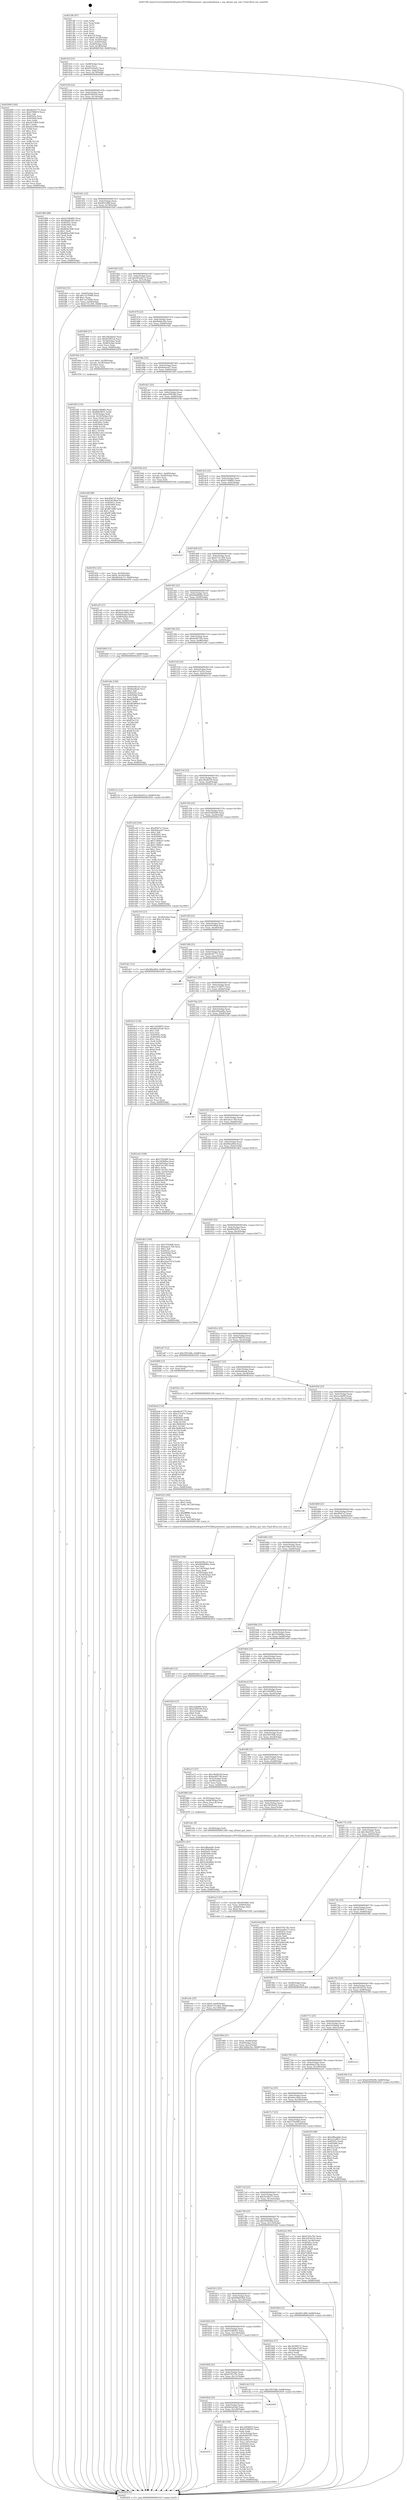digraph "0x4013f0" {
  label = "0x4013f0 (/mnt/c/Users/mathe/Desktop/tcc/POCII/binaries/extr_mpvaudioaframe.c_mp_aframe_get_rate_Final-ollvm.out::main(0))"
  labelloc = "t"
  node[shape=record]

  Entry [label="",width=0.3,height=0.3,shape=circle,fillcolor=black,style=filled]
  "0x40141f" [label="{
     0x40141f [23]\l
     | [instrs]\l
     &nbsp;&nbsp;0x40141f \<+3\>: mov -0x68(%rbp),%eax\l
     &nbsp;&nbsp;0x401422 \<+2\>: mov %eax,%ecx\l
     &nbsp;&nbsp;0x401424 \<+6\>: sub $0x810c0a43,%ecx\l
     &nbsp;&nbsp;0x40142a \<+3\>: mov %eax,-0x6c(%rbp)\l
     &nbsp;&nbsp;0x40142d \<+3\>: mov %ecx,-0x70(%rbp)\l
     &nbsp;&nbsp;0x401430 \<+6\>: je 0000000000402008 \<main+0xc18\>\l
  }"]
  "0x402008" [label="{
     0x402008 [144]\l
     | [instrs]\l
     &nbsp;&nbsp;0x402008 \<+5\>: mov $0xd6c92775,%eax\l
     &nbsp;&nbsp;0x40200d \<+5\>: mov $0x4788d19,%ecx\l
     &nbsp;&nbsp;0x402012 \<+2\>: mov $0x1,%dl\l
     &nbsp;&nbsp;0x402014 \<+7\>: mov 0x40505c,%esi\l
     &nbsp;&nbsp;0x40201b \<+7\>: mov 0x405060,%edi\l
     &nbsp;&nbsp;0x402022 \<+3\>: mov %esi,%r8d\l
     &nbsp;&nbsp;0x402025 \<+7\>: sub $0xa031800,%r8d\l
     &nbsp;&nbsp;0x40202c \<+4\>: sub $0x1,%r8d\l
     &nbsp;&nbsp;0x402030 \<+7\>: add $0xa031800,%r8d\l
     &nbsp;&nbsp;0x402037 \<+4\>: imul %r8d,%esi\l
     &nbsp;&nbsp;0x40203b \<+3\>: and $0x1,%esi\l
     &nbsp;&nbsp;0x40203e \<+3\>: cmp $0x0,%esi\l
     &nbsp;&nbsp;0x402041 \<+4\>: sete %r9b\l
     &nbsp;&nbsp;0x402045 \<+3\>: cmp $0xa,%edi\l
     &nbsp;&nbsp;0x402048 \<+4\>: setl %r10b\l
     &nbsp;&nbsp;0x40204c \<+3\>: mov %r9b,%r11b\l
     &nbsp;&nbsp;0x40204f \<+4\>: xor $0xff,%r11b\l
     &nbsp;&nbsp;0x402053 \<+3\>: mov %r10b,%bl\l
     &nbsp;&nbsp;0x402056 \<+3\>: xor $0xff,%bl\l
     &nbsp;&nbsp;0x402059 \<+3\>: xor $0x0,%dl\l
     &nbsp;&nbsp;0x40205c \<+3\>: mov %r11b,%r14b\l
     &nbsp;&nbsp;0x40205f \<+4\>: and $0x0,%r14b\l
     &nbsp;&nbsp;0x402063 \<+3\>: and %dl,%r9b\l
     &nbsp;&nbsp;0x402066 \<+3\>: mov %bl,%r15b\l
     &nbsp;&nbsp;0x402069 \<+4\>: and $0x0,%r15b\l
     &nbsp;&nbsp;0x40206d \<+3\>: and %dl,%r10b\l
     &nbsp;&nbsp;0x402070 \<+3\>: or %r9b,%r14b\l
     &nbsp;&nbsp;0x402073 \<+3\>: or %r10b,%r15b\l
     &nbsp;&nbsp;0x402076 \<+3\>: xor %r15b,%r14b\l
     &nbsp;&nbsp;0x402079 \<+3\>: or %bl,%r11b\l
     &nbsp;&nbsp;0x40207c \<+4\>: xor $0xff,%r11b\l
     &nbsp;&nbsp;0x402080 \<+3\>: or $0x0,%dl\l
     &nbsp;&nbsp;0x402083 \<+3\>: and %dl,%r11b\l
     &nbsp;&nbsp;0x402086 \<+3\>: or %r11b,%r14b\l
     &nbsp;&nbsp;0x402089 \<+4\>: test $0x1,%r14b\l
     &nbsp;&nbsp;0x40208d \<+3\>: cmovne %ecx,%eax\l
     &nbsp;&nbsp;0x402090 \<+3\>: mov %eax,-0x68(%rbp)\l
     &nbsp;&nbsp;0x402093 \<+5\>: jmp 0000000000402450 \<main+0x1060\>\l
  }"]
  "0x401436" [label="{
     0x401436 [22]\l
     | [instrs]\l
     &nbsp;&nbsp;0x401436 \<+5\>: jmp 000000000040143b \<main+0x4b\>\l
     &nbsp;&nbsp;0x40143b \<+3\>: mov -0x6c(%rbp),%eax\l
     &nbsp;&nbsp;0x40143e \<+5\>: sub $0x855f05c6,%eax\l
     &nbsp;&nbsp;0x401443 \<+3\>: mov %eax,-0x74(%rbp)\l
     &nbsp;&nbsp;0x401446 \<+6\>: je 0000000000401984 \<main+0x594\>\l
  }"]
  Exit [label="",width=0.3,height=0.3,shape=circle,fillcolor=black,style=filled,peripheries=2]
  "0x401984" [label="{
     0x401984 [88]\l
     | [instrs]\l
     &nbsp;&nbsp;0x401984 \<+5\>: mov $0xb518b882,%eax\l
     &nbsp;&nbsp;0x401989 \<+5\>: mov $0x9bdde30e,%ecx\l
     &nbsp;&nbsp;0x40198e \<+7\>: mov 0x40505c,%edx\l
     &nbsp;&nbsp;0x401995 \<+7\>: mov 0x405060,%esi\l
     &nbsp;&nbsp;0x40199c \<+2\>: mov %edx,%edi\l
     &nbsp;&nbsp;0x40199e \<+6\>: sub $0x864ec0d6,%edi\l
     &nbsp;&nbsp;0x4019a4 \<+3\>: sub $0x1,%edi\l
     &nbsp;&nbsp;0x4019a7 \<+6\>: add $0x864ec0d6,%edi\l
     &nbsp;&nbsp;0x4019ad \<+3\>: imul %edi,%edx\l
     &nbsp;&nbsp;0x4019b0 \<+3\>: and $0x1,%edx\l
     &nbsp;&nbsp;0x4019b3 \<+3\>: cmp $0x0,%edx\l
     &nbsp;&nbsp;0x4019b6 \<+4\>: sete %r8b\l
     &nbsp;&nbsp;0x4019ba \<+3\>: cmp $0xa,%esi\l
     &nbsp;&nbsp;0x4019bd \<+4\>: setl %r9b\l
     &nbsp;&nbsp;0x4019c1 \<+3\>: mov %r8b,%r10b\l
     &nbsp;&nbsp;0x4019c4 \<+3\>: and %r9b,%r10b\l
     &nbsp;&nbsp;0x4019c7 \<+3\>: xor %r9b,%r8b\l
     &nbsp;&nbsp;0x4019ca \<+3\>: or %r8b,%r10b\l
     &nbsp;&nbsp;0x4019cd \<+4\>: test $0x1,%r10b\l
     &nbsp;&nbsp;0x4019d1 \<+3\>: cmovne %ecx,%eax\l
     &nbsp;&nbsp;0x4019d4 \<+3\>: mov %eax,-0x68(%rbp)\l
     &nbsp;&nbsp;0x4019d7 \<+5\>: jmp 0000000000402450 \<main+0x1060\>\l
  }"]
  "0x40144c" [label="{
     0x40144c [22]\l
     | [instrs]\l
     &nbsp;&nbsp;0x40144c \<+5\>: jmp 0000000000401451 \<main+0x61\>\l
     &nbsp;&nbsp;0x401451 \<+3\>: mov -0x6c(%rbp),%eax\l
     &nbsp;&nbsp;0x401454 \<+5\>: sub $0x8f21df6f,%eax\l
     &nbsp;&nbsp;0x401459 \<+3\>: mov %eax,-0x78(%rbp)\l
     &nbsp;&nbsp;0x40145c \<+6\>: je 0000000000401fe9 \<main+0xbf9\>\l
  }"]
  "0x4020a4" [label="{
     0x4020a4 [152]\l
     | [instrs]\l
     &nbsp;&nbsp;0x4020a4 \<+5\>: mov $0xd6c92775,%ecx\l
     &nbsp;&nbsp;0x4020a9 \<+5\>: mov $0xc27ecf3c,%edx\l
     &nbsp;&nbsp;0x4020ae \<+3\>: mov $0x1,%sil\l
     &nbsp;&nbsp;0x4020b1 \<+8\>: mov 0x40505c,%r8d\l
     &nbsp;&nbsp;0x4020b9 \<+8\>: mov 0x405060,%r9d\l
     &nbsp;&nbsp;0x4020c1 \<+3\>: mov %r8d,%r10d\l
     &nbsp;&nbsp;0x4020c4 \<+7\>: sub $0x3b68e9c8,%r10d\l
     &nbsp;&nbsp;0x4020cb \<+4\>: sub $0x1,%r10d\l
     &nbsp;&nbsp;0x4020cf \<+7\>: add $0x3b68e9c8,%r10d\l
     &nbsp;&nbsp;0x4020d6 \<+4\>: imul %r10d,%r8d\l
     &nbsp;&nbsp;0x4020da \<+4\>: and $0x1,%r8d\l
     &nbsp;&nbsp;0x4020de \<+4\>: cmp $0x0,%r8d\l
     &nbsp;&nbsp;0x4020e2 \<+4\>: sete %r11b\l
     &nbsp;&nbsp;0x4020e6 \<+4\>: cmp $0xa,%r9d\l
     &nbsp;&nbsp;0x4020ea \<+3\>: setl %bl\l
     &nbsp;&nbsp;0x4020ed \<+3\>: mov %r11b,%r14b\l
     &nbsp;&nbsp;0x4020f0 \<+4\>: xor $0xff,%r14b\l
     &nbsp;&nbsp;0x4020f4 \<+3\>: mov %bl,%r15b\l
     &nbsp;&nbsp;0x4020f7 \<+4\>: xor $0xff,%r15b\l
     &nbsp;&nbsp;0x4020fb \<+4\>: xor $0x0,%sil\l
     &nbsp;&nbsp;0x4020ff \<+3\>: mov %r14b,%r12b\l
     &nbsp;&nbsp;0x402102 \<+4\>: and $0x0,%r12b\l
     &nbsp;&nbsp;0x402106 \<+3\>: and %sil,%r11b\l
     &nbsp;&nbsp;0x402109 \<+3\>: mov %r15b,%r13b\l
     &nbsp;&nbsp;0x40210c \<+4\>: and $0x0,%r13b\l
     &nbsp;&nbsp;0x402110 \<+3\>: and %sil,%bl\l
     &nbsp;&nbsp;0x402113 \<+3\>: or %r11b,%r12b\l
     &nbsp;&nbsp;0x402116 \<+3\>: or %bl,%r13b\l
     &nbsp;&nbsp;0x402119 \<+3\>: xor %r13b,%r12b\l
     &nbsp;&nbsp;0x40211c \<+3\>: or %r15b,%r14b\l
     &nbsp;&nbsp;0x40211f \<+4\>: xor $0xff,%r14b\l
     &nbsp;&nbsp;0x402123 \<+4\>: or $0x0,%sil\l
     &nbsp;&nbsp;0x402127 \<+3\>: and %sil,%r14b\l
     &nbsp;&nbsp;0x40212a \<+3\>: or %r14b,%r12b\l
     &nbsp;&nbsp;0x40212d \<+4\>: test $0x1,%r12b\l
     &nbsp;&nbsp;0x402131 \<+3\>: cmovne %edx,%ecx\l
     &nbsp;&nbsp;0x402134 \<+3\>: mov %ecx,-0x68(%rbp)\l
     &nbsp;&nbsp;0x402137 \<+5\>: jmp 0000000000402450 \<main+0x1060\>\l
  }"]
  "0x401fe9" [label="{
     0x401fe9 [31]\l
     | [instrs]\l
     &nbsp;&nbsp;0x401fe9 \<+3\>: mov -0x64(%rbp),%eax\l
     &nbsp;&nbsp;0x401fec \<+5\>: add $0x7a27b9fd,%eax\l
     &nbsp;&nbsp;0x401ff1 \<+3\>: add $0x1,%eax\l
     &nbsp;&nbsp;0x401ff4 \<+5\>: sub $0x7a27b9fd,%eax\l
     &nbsp;&nbsp;0x401ff9 \<+3\>: mov %eax,-0x64(%rbp)\l
     &nbsp;&nbsp;0x401ffc \<+7\>: movl $0xb731c304,-0x68(%rbp)\l
     &nbsp;&nbsp;0x402003 \<+5\>: jmp 0000000000402450 \<main+0x1060\>\l
  }"]
  "0x401462" [label="{
     0x401462 [22]\l
     | [instrs]\l
     &nbsp;&nbsp;0x401462 \<+5\>: jmp 0000000000401467 \<main+0x77\>\l
     &nbsp;&nbsp;0x401467 \<+3\>: mov -0x6c(%rbp),%eax\l
     &nbsp;&nbsp;0x40146a \<+5\>: sub $0x903e4e72,%eax\l
     &nbsp;&nbsp;0x40146f \<+3\>: mov %eax,-0x7c(%rbp)\l
     &nbsp;&nbsp;0x401472 \<+6\>: je 0000000000401969 \<main+0x579\>\l
  }"]
  "0x401f7c" [label="{
     0x401f7c [97]\l
     | [instrs]\l
     &nbsp;&nbsp;0x401f7c \<+5\>: mov $0xe98aadde,%edx\l
     &nbsp;&nbsp;0x401f81 \<+5\>: mov $0x5f56e99a,%esi\l
     &nbsp;&nbsp;0x401f86 \<+8\>: mov 0x40505c,%r8d\l
     &nbsp;&nbsp;0x401f8e \<+8\>: mov 0x405060,%r9d\l
     &nbsp;&nbsp;0x401f96 \<+3\>: mov %r8d,%r10d\l
     &nbsp;&nbsp;0x401f99 \<+7\>: add $0x419ed9b4,%r10d\l
     &nbsp;&nbsp;0x401fa0 \<+4\>: sub $0x1,%r10d\l
     &nbsp;&nbsp;0x401fa4 \<+7\>: sub $0x419ed9b4,%r10d\l
     &nbsp;&nbsp;0x401fab \<+4\>: imul %r10d,%r8d\l
     &nbsp;&nbsp;0x401faf \<+4\>: and $0x1,%r8d\l
     &nbsp;&nbsp;0x401fb3 \<+4\>: cmp $0x0,%r8d\l
     &nbsp;&nbsp;0x401fb7 \<+4\>: sete %r11b\l
     &nbsp;&nbsp;0x401fbb \<+4\>: cmp $0xa,%r9d\l
     &nbsp;&nbsp;0x401fbf \<+3\>: setl %bl\l
     &nbsp;&nbsp;0x401fc2 \<+3\>: mov %r11b,%r14b\l
     &nbsp;&nbsp;0x401fc5 \<+3\>: and %bl,%r14b\l
     &nbsp;&nbsp;0x401fc8 \<+3\>: xor %bl,%r11b\l
     &nbsp;&nbsp;0x401fcb \<+3\>: or %r11b,%r14b\l
     &nbsp;&nbsp;0x401fce \<+4\>: test $0x1,%r14b\l
     &nbsp;&nbsp;0x401fd2 \<+3\>: cmovne %esi,%edx\l
     &nbsp;&nbsp;0x401fd5 \<+3\>: mov %edx,-0x68(%rbp)\l
     &nbsp;&nbsp;0x401fd8 \<+5\>: jmp 0000000000402450 \<main+0x1060\>\l
  }"]
  "0x401969" [label="{
     0x401969 [27]\l
     | [instrs]\l
     &nbsp;&nbsp;0x401969 \<+5\>: mov $0x3402be02,%eax\l
     &nbsp;&nbsp;0x40196e \<+5\>: mov $0x855f05c6,%ecx\l
     &nbsp;&nbsp;0x401973 \<+3\>: mov -0x54(%rbp),%edx\l
     &nbsp;&nbsp;0x401976 \<+3\>: cmp -0x48(%rbp),%edx\l
     &nbsp;&nbsp;0x401979 \<+3\>: cmovl %ecx,%eax\l
     &nbsp;&nbsp;0x40197c \<+3\>: mov %eax,-0x68(%rbp)\l
     &nbsp;&nbsp;0x40197f \<+5\>: jmp 0000000000402450 \<main+0x1060\>\l
  }"]
  "0x401478" [label="{
     0x401478 [22]\l
     | [instrs]\l
     &nbsp;&nbsp;0x401478 \<+5\>: jmp 000000000040147d \<main+0x8d\>\l
     &nbsp;&nbsp;0x40147d \<+3\>: mov -0x6c(%rbp),%eax\l
     &nbsp;&nbsp;0x401480 \<+5\>: sub $0x9bdde30e,%eax\l
     &nbsp;&nbsp;0x401485 \<+3\>: mov %eax,-0x80(%rbp)\l
     &nbsp;&nbsp;0x401488 \<+6\>: je 00000000004019dc \<main+0x5ec\>\l
  }"]
  "0x401edc" [label="{
     0x401edc [25]\l
     | [instrs]\l
     &nbsp;&nbsp;0x401edc \<+7\>: movl $0x0,-0x64(%rbp)\l
     &nbsp;&nbsp;0x401ee3 \<+7\>: movl $0xb731c304,-0x68(%rbp)\l
     &nbsp;&nbsp;0x401eea \<+6\>: mov %eax,-0x138(%rbp)\l
     &nbsp;&nbsp;0x401ef0 \<+5\>: jmp 0000000000402450 \<main+0x1060\>\l
  }"]
  "0x4019dc" [label="{
     0x4019dc [23]\l
     | [instrs]\l
     &nbsp;&nbsp;0x4019dc \<+7\>: movl $0x1,-0x58(%rbp)\l
     &nbsp;&nbsp;0x4019e3 \<+4\>: movslq -0x58(%rbp),%rax\l
     &nbsp;&nbsp;0x4019e7 \<+4\>: shl $0x2,%rax\l
     &nbsp;&nbsp;0x4019eb \<+3\>: mov %rax,%rdi\l
     &nbsp;&nbsp;0x4019ee \<+5\>: call 0000000000401050 \<malloc@plt\>\l
     | [calls]\l
     &nbsp;&nbsp;0x401050 \{1\} (unknown)\l
  }"]
  "0x40148e" [label="{
     0x40148e [25]\l
     | [instrs]\l
     &nbsp;&nbsp;0x40148e \<+5\>: jmp 0000000000401493 \<main+0xa3\>\l
     &nbsp;&nbsp;0x401493 \<+3\>: mov -0x6c(%rbp),%eax\l
     &nbsp;&nbsp;0x401496 \<+5\>: sub $0x9efaee07,%eax\l
     &nbsp;&nbsp;0x40149b \<+6\>: mov %eax,-0x84(%rbp)\l
     &nbsp;&nbsp;0x4014a1 \<+6\>: je 0000000000401d4f \<main+0x95f\>\l
  }"]
  "0x401ec5" [label="{
     0x401ec5 [23]\l
     | [instrs]\l
     &nbsp;&nbsp;0x401ec5 \<+10\>: movabs $0x4030b6,%rdi\l
     &nbsp;&nbsp;0x401ecf \<+3\>: mov %eax,-0x60(%rbp)\l
     &nbsp;&nbsp;0x401ed2 \<+3\>: mov -0x60(%rbp),%esi\l
     &nbsp;&nbsp;0x401ed5 \<+2\>: mov $0x0,%al\l
     &nbsp;&nbsp;0x401ed7 \<+5\>: call 0000000000401040 \<printf@plt\>\l
     | [calls]\l
     &nbsp;&nbsp;0x401040 \{1\} (unknown)\l
  }"]
  "0x401d4f" [label="{
     0x401d4f [88]\l
     | [instrs]\l
     &nbsp;&nbsp;0x401d4f \<+5\>: mov $0xdf567a7,%eax\l
     &nbsp;&nbsp;0x401d54 \<+5\>: mov $0xd36186af,%ecx\l
     &nbsp;&nbsp;0x401d59 \<+7\>: mov 0x40505c,%edx\l
     &nbsp;&nbsp;0x401d60 \<+7\>: mov 0x405060,%esi\l
     &nbsp;&nbsp;0x401d67 \<+2\>: mov %edx,%edi\l
     &nbsp;&nbsp;0x401d69 \<+6\>: add $0xf67a8fb,%edi\l
     &nbsp;&nbsp;0x401d6f \<+3\>: sub $0x1,%edi\l
     &nbsp;&nbsp;0x401d72 \<+6\>: sub $0xf67a8fb,%edi\l
     &nbsp;&nbsp;0x401d78 \<+3\>: imul %edi,%edx\l
     &nbsp;&nbsp;0x401d7b \<+3\>: and $0x1,%edx\l
     &nbsp;&nbsp;0x401d7e \<+3\>: cmp $0x0,%edx\l
     &nbsp;&nbsp;0x401d81 \<+4\>: sete %r8b\l
     &nbsp;&nbsp;0x401d85 \<+3\>: cmp $0xa,%esi\l
     &nbsp;&nbsp;0x401d88 \<+4\>: setl %r9b\l
     &nbsp;&nbsp;0x401d8c \<+3\>: mov %r8b,%r10b\l
     &nbsp;&nbsp;0x401d8f \<+3\>: and %r9b,%r10b\l
     &nbsp;&nbsp;0x401d92 \<+3\>: xor %r9b,%r8b\l
     &nbsp;&nbsp;0x401d95 \<+3\>: or %r8b,%r10b\l
     &nbsp;&nbsp;0x401d98 \<+4\>: test $0x1,%r10b\l
     &nbsp;&nbsp;0x401d9c \<+3\>: cmovne %ecx,%eax\l
     &nbsp;&nbsp;0x401d9f \<+3\>: mov %eax,-0x68(%rbp)\l
     &nbsp;&nbsp;0x401da2 \<+5\>: jmp 0000000000402450 \<main+0x1060\>\l
  }"]
  "0x4014a7" [label="{
     0x4014a7 [25]\l
     | [instrs]\l
     &nbsp;&nbsp;0x4014a7 \<+5\>: jmp 00000000004014ac \<main+0xbc\>\l
     &nbsp;&nbsp;0x4014ac \<+3\>: mov -0x6c(%rbp),%eax\l
     &nbsp;&nbsp;0x4014af \<+5\>: sub $0xa5f58349,%eax\l
     &nbsp;&nbsp;0x4014b4 \<+6\>: mov %eax,-0x88(%rbp)\l
     &nbsp;&nbsp;0x4014ba \<+6\>: je 000000000040193b \<main+0x54b\>\l
  }"]
  "0x401876" [label="{
     0x401876\l
  }", style=dashed]
  "0x40193b" [label="{
     0x40193b [23]\l
     | [instrs]\l
     &nbsp;&nbsp;0x40193b \<+7\>: movl $0x1,-0x48(%rbp)\l
     &nbsp;&nbsp;0x401942 \<+4\>: movslq -0x48(%rbp),%rax\l
     &nbsp;&nbsp;0x401946 \<+4\>: shl $0x3,%rax\l
     &nbsp;&nbsp;0x40194a \<+3\>: mov %rax,%rdi\l
     &nbsp;&nbsp;0x40194d \<+5\>: call 0000000000401050 \<malloc@plt\>\l
     | [calls]\l
     &nbsp;&nbsp;0x401050 \{1\} (unknown)\l
  }"]
  "0x4014c0" [label="{
     0x4014c0 [25]\l
     | [instrs]\l
     &nbsp;&nbsp;0x4014c0 \<+5\>: jmp 00000000004014c5 \<main+0xd5\>\l
     &nbsp;&nbsp;0x4014c5 \<+3\>: mov -0x6c(%rbp),%eax\l
     &nbsp;&nbsp;0x4014c8 \<+5\>: sub $0xb518b882,%eax\l
     &nbsp;&nbsp;0x4014cd \<+6\>: mov %eax,-0x8c(%rbp)\l
     &nbsp;&nbsp;0x4014d3 \<+6\>: je 0000000000402325 \<main+0xf35\>\l
  }"]
  "0x401c4b" [label="{
     0x401c4b [104]\l
     | [instrs]\l
     &nbsp;&nbsp;0x401c4b \<+5\>: mov $0x1d458f55,%eax\l
     &nbsp;&nbsp;0x401c50 \<+5\>: mov $0x63398397,%ecx\l
     &nbsp;&nbsp;0x401c55 \<+2\>: xor %edx,%edx\l
     &nbsp;&nbsp;0x401c57 \<+3\>: mov -0x5c(%rbp),%esi\l
     &nbsp;&nbsp;0x401c5a \<+6\>: sub $0x4e942507,%esi\l
     &nbsp;&nbsp;0x401c60 \<+3\>: add $0x1,%esi\l
     &nbsp;&nbsp;0x401c63 \<+6\>: add $0x4e942507,%esi\l
     &nbsp;&nbsp;0x401c69 \<+3\>: mov %esi,-0x5c(%rbp)\l
     &nbsp;&nbsp;0x401c6c \<+7\>: mov 0x40505c,%esi\l
     &nbsp;&nbsp;0x401c73 \<+7\>: mov 0x405060,%edi\l
     &nbsp;&nbsp;0x401c7a \<+3\>: sub $0x1,%edx\l
     &nbsp;&nbsp;0x401c7d \<+3\>: mov %esi,%r8d\l
     &nbsp;&nbsp;0x401c80 \<+3\>: add %edx,%r8d\l
     &nbsp;&nbsp;0x401c83 \<+4\>: imul %r8d,%esi\l
     &nbsp;&nbsp;0x401c87 \<+3\>: and $0x1,%esi\l
     &nbsp;&nbsp;0x401c8a \<+3\>: cmp $0x0,%esi\l
     &nbsp;&nbsp;0x401c8d \<+4\>: sete %r9b\l
     &nbsp;&nbsp;0x401c91 \<+3\>: cmp $0xa,%edi\l
     &nbsp;&nbsp;0x401c94 \<+4\>: setl %r10b\l
     &nbsp;&nbsp;0x401c98 \<+3\>: mov %r9b,%r11b\l
     &nbsp;&nbsp;0x401c9b \<+3\>: and %r10b,%r11b\l
     &nbsp;&nbsp;0x401c9e \<+3\>: xor %r10b,%r9b\l
     &nbsp;&nbsp;0x401ca1 \<+3\>: or %r9b,%r11b\l
     &nbsp;&nbsp;0x401ca4 \<+4\>: test $0x1,%r11b\l
     &nbsp;&nbsp;0x401ca8 \<+3\>: cmovne %ecx,%eax\l
     &nbsp;&nbsp;0x401cab \<+3\>: mov %eax,-0x68(%rbp)\l
     &nbsp;&nbsp;0x401cae \<+5\>: jmp 0000000000402450 \<main+0x1060\>\l
  }"]
  "0x402325" [label="{
     0x402325\l
  }", style=dashed]
  "0x4014d9" [label="{
     0x4014d9 [25]\l
     | [instrs]\l
     &nbsp;&nbsp;0x4014d9 \<+5\>: jmp 00000000004014de \<main+0xee\>\l
     &nbsp;&nbsp;0x4014de \<+3\>: mov -0x6c(%rbp),%eax\l
     &nbsp;&nbsp;0x4014e1 \<+5\>: sub $0xb731c304,%eax\l
     &nbsp;&nbsp;0x4014e6 \<+6\>: mov %eax,-0x90(%rbp)\l
     &nbsp;&nbsp;0x4014ec \<+6\>: je 0000000000401ef5 \<main+0xb05\>\l
  }"]
  "0x40185d" [label="{
     0x40185d [25]\l
     | [instrs]\l
     &nbsp;&nbsp;0x40185d \<+5\>: jmp 0000000000401862 \<main+0x472\>\l
     &nbsp;&nbsp;0x401862 \<+3\>: mov -0x6c(%rbp),%eax\l
     &nbsp;&nbsp;0x401865 \<+5\>: sub $0x6b2a93a0,%eax\l
     &nbsp;&nbsp;0x40186a \<+6\>: mov %eax,-0x120(%rbp)\l
     &nbsp;&nbsp;0x401870 \<+6\>: je 0000000000401c4b \<main+0x85b\>\l
  }"]
  "0x401ef5" [label="{
     0x401ef5 [27]\l
     | [instrs]\l
     &nbsp;&nbsp;0x401ef5 \<+5\>: mov $0x810c0a43,%eax\l
     &nbsp;&nbsp;0x401efa \<+5\>: mov $0x4ebc364a,%ecx\l
     &nbsp;&nbsp;0x401eff \<+3\>: mov -0x64(%rbp),%edx\l
     &nbsp;&nbsp;0x401f02 \<+3\>: cmp -0x48(%rbp),%edx\l
     &nbsp;&nbsp;0x401f05 \<+3\>: cmovl %ecx,%eax\l
     &nbsp;&nbsp;0x401f08 \<+3\>: mov %eax,-0x68(%rbp)\l
     &nbsp;&nbsp;0x401f0b \<+5\>: jmp 0000000000402450 \<main+0x1060\>\l
  }"]
  "0x4014f2" [label="{
     0x4014f2 [25]\l
     | [instrs]\l
     &nbsp;&nbsp;0x4014f2 \<+5\>: jmp 00000000004014f7 \<main+0x107\>\l
     &nbsp;&nbsp;0x4014f7 \<+3\>: mov -0x6c(%rbp),%eax\l
     &nbsp;&nbsp;0x4014fa \<+5\>: sub $0xb8dd69be,%eax\l
     &nbsp;&nbsp;0x4014ff \<+6\>: mov %eax,-0x94(%rbp)\l
     &nbsp;&nbsp;0x401505 \<+6\>: je 0000000000401bb9 \<main+0x7c9\>\l
  }"]
  "0x402442" [label="{
     0x402442\l
  }", style=dashed]
  "0x401bb9" [label="{
     0x401bb9 [12]\l
     | [instrs]\l
     &nbsp;&nbsp;0x401bb9 \<+7\>: movl $0xe3726f77,-0x68(%rbp)\l
     &nbsp;&nbsp;0x401bc0 \<+5\>: jmp 0000000000402450 \<main+0x1060\>\l
  }"]
  "0x40150b" [label="{
     0x40150b [25]\l
     | [instrs]\l
     &nbsp;&nbsp;0x40150b \<+5\>: jmp 0000000000401510 \<main+0x120\>\l
     &nbsp;&nbsp;0x401510 \<+3\>: mov -0x6c(%rbp),%eax\l
     &nbsp;&nbsp;0x401513 \<+5\>: sub $0xbe4871f6,%eax\l
     &nbsp;&nbsp;0x401518 \<+6\>: mov %eax,-0x98(%rbp)\l
     &nbsp;&nbsp;0x40151e \<+6\>: je 0000000000401a8e \<main+0x69e\>\l
  }"]
  "0x401844" [label="{
     0x401844 [25]\l
     | [instrs]\l
     &nbsp;&nbsp;0x401844 \<+5\>: jmp 0000000000401849 \<main+0x459\>\l
     &nbsp;&nbsp;0x401849 \<+3\>: mov -0x6c(%rbp),%eax\l
     &nbsp;&nbsp;0x40184c \<+5\>: sub $0x67d5c76c,%eax\l
     &nbsp;&nbsp;0x401851 \<+6\>: mov %eax,-0x11c(%rbp)\l
     &nbsp;&nbsp;0x401857 \<+6\>: je 0000000000402442 \<main+0x1052\>\l
  }"]
  "0x401a8e" [label="{
     0x401a8e [144]\l
     | [instrs]\l
     &nbsp;&nbsp;0x401a8e \<+5\>: mov $0x6dc8bc22,%eax\l
     &nbsp;&nbsp;0x401a93 \<+5\>: mov $0x8ae8eab,%ecx\l
     &nbsp;&nbsp;0x401a98 \<+2\>: mov $0x1,%dl\l
     &nbsp;&nbsp;0x401a9a \<+7\>: mov 0x40505c,%esi\l
     &nbsp;&nbsp;0x401aa1 \<+7\>: mov 0x405060,%edi\l
     &nbsp;&nbsp;0x401aa8 \<+3\>: mov %esi,%r8d\l
     &nbsp;&nbsp;0x401aab \<+7\>: add $0x465864e4,%r8d\l
     &nbsp;&nbsp;0x401ab2 \<+4\>: sub $0x1,%r8d\l
     &nbsp;&nbsp;0x401ab6 \<+7\>: sub $0x465864e4,%r8d\l
     &nbsp;&nbsp;0x401abd \<+4\>: imul %r8d,%esi\l
     &nbsp;&nbsp;0x401ac1 \<+3\>: and $0x1,%esi\l
     &nbsp;&nbsp;0x401ac4 \<+3\>: cmp $0x0,%esi\l
     &nbsp;&nbsp;0x401ac7 \<+4\>: sete %r9b\l
     &nbsp;&nbsp;0x401acb \<+3\>: cmp $0xa,%edi\l
     &nbsp;&nbsp;0x401ace \<+4\>: setl %r10b\l
     &nbsp;&nbsp;0x401ad2 \<+3\>: mov %r9b,%r11b\l
     &nbsp;&nbsp;0x401ad5 \<+4\>: xor $0xff,%r11b\l
     &nbsp;&nbsp;0x401ad9 \<+3\>: mov %r10b,%bl\l
     &nbsp;&nbsp;0x401adc \<+3\>: xor $0xff,%bl\l
     &nbsp;&nbsp;0x401adf \<+3\>: xor $0x1,%dl\l
     &nbsp;&nbsp;0x401ae2 \<+3\>: mov %r11b,%r14b\l
     &nbsp;&nbsp;0x401ae5 \<+4\>: and $0xff,%r14b\l
     &nbsp;&nbsp;0x401ae9 \<+3\>: and %dl,%r9b\l
     &nbsp;&nbsp;0x401aec \<+3\>: mov %bl,%r15b\l
     &nbsp;&nbsp;0x401aef \<+4\>: and $0xff,%r15b\l
     &nbsp;&nbsp;0x401af3 \<+3\>: and %dl,%r10b\l
     &nbsp;&nbsp;0x401af6 \<+3\>: or %r9b,%r14b\l
     &nbsp;&nbsp;0x401af9 \<+3\>: or %r10b,%r15b\l
     &nbsp;&nbsp;0x401afc \<+3\>: xor %r15b,%r14b\l
     &nbsp;&nbsp;0x401aff \<+3\>: or %bl,%r11b\l
     &nbsp;&nbsp;0x401b02 \<+4\>: xor $0xff,%r11b\l
     &nbsp;&nbsp;0x401b06 \<+3\>: or $0x1,%dl\l
     &nbsp;&nbsp;0x401b09 \<+3\>: and %dl,%r11b\l
     &nbsp;&nbsp;0x401b0c \<+3\>: or %r11b,%r14b\l
     &nbsp;&nbsp;0x401b0f \<+4\>: test $0x1,%r14b\l
     &nbsp;&nbsp;0x401b13 \<+3\>: cmovne %ecx,%eax\l
     &nbsp;&nbsp;0x401b16 \<+3\>: mov %eax,-0x68(%rbp)\l
     &nbsp;&nbsp;0x401b19 \<+5\>: jmp 0000000000402450 \<main+0x1060\>\l
  }"]
  "0x401524" [label="{
     0x401524 [25]\l
     | [instrs]\l
     &nbsp;&nbsp;0x401524 \<+5\>: jmp 0000000000401529 \<main+0x139\>\l
     &nbsp;&nbsp;0x401529 \<+3\>: mov -0x6c(%rbp),%eax\l
     &nbsp;&nbsp;0x40152c \<+5\>: sub $0xc27ecf3c,%eax\l
     &nbsp;&nbsp;0x401531 \<+6\>: mov %eax,-0x9c(%rbp)\l
     &nbsp;&nbsp;0x401537 \<+6\>: je 000000000040213c \<main+0xd4c\>\l
  }"]
  "0x401cb3" [label="{
     0x401cb3 [12]\l
     | [instrs]\l
     &nbsp;&nbsp;0x401cb3 \<+7\>: movl $0x1ff319db,-0x68(%rbp)\l
     &nbsp;&nbsp;0x401cba \<+5\>: jmp 0000000000402450 \<main+0x1060\>\l
  }"]
  "0x40213c" [label="{
     0x40213c [12]\l
     | [instrs]\l
     &nbsp;&nbsp;0x40213c \<+7\>: movl $0x34dc831a,-0x68(%rbp)\l
     &nbsp;&nbsp;0x402143 \<+5\>: jmp 0000000000402450 \<main+0x1060\>\l
  }"]
  "0x40153d" [label="{
     0x40153d [25]\l
     | [instrs]\l
     &nbsp;&nbsp;0x40153d \<+5\>: jmp 0000000000401542 \<main+0x152\>\l
     &nbsp;&nbsp;0x401542 \<+3\>: mov -0x6c(%rbp),%eax\l
     &nbsp;&nbsp;0x401545 \<+5\>: sub $0xc4bd9256,%eax\l
     &nbsp;&nbsp;0x40154a \<+6\>: mov %eax,-0xa0(%rbp)\l
     &nbsp;&nbsp;0x401550 \<+6\>: je 0000000000401cbf \<main+0x8cf\>\l
  }"]
  "0x401b4f" [label="{
     0x401b4f [106]\l
     | [instrs]\l
     &nbsp;&nbsp;0x401b4f \<+5\>: mov $0x6dc8bc22,%ecx\l
     &nbsp;&nbsp;0x401b54 \<+5\>: mov $0xb8dd69be,%edx\l
     &nbsp;&nbsp;0x401b59 \<+2\>: xor %esi,%esi\l
     &nbsp;&nbsp;0x401b5b \<+6\>: mov -0x134(%rbp),%edi\l
     &nbsp;&nbsp;0x401b61 \<+3\>: imul %eax,%edi\l
     &nbsp;&nbsp;0x401b64 \<+4\>: mov -0x50(%rbp),%r8\l
     &nbsp;&nbsp;0x401b68 \<+4\>: movslq -0x54(%rbp),%r9\l
     &nbsp;&nbsp;0x401b6c \<+4\>: mov (%r8,%r9,8),%r8\l
     &nbsp;&nbsp;0x401b70 \<+3\>: mov %edi,(%r8)\l
     &nbsp;&nbsp;0x401b73 \<+7\>: mov 0x40505c,%eax\l
     &nbsp;&nbsp;0x401b7a \<+7\>: mov 0x405060,%edi\l
     &nbsp;&nbsp;0x401b81 \<+3\>: sub $0x1,%esi\l
     &nbsp;&nbsp;0x401b84 \<+3\>: mov %eax,%r10d\l
     &nbsp;&nbsp;0x401b87 \<+3\>: add %esi,%r10d\l
     &nbsp;&nbsp;0x401b8a \<+4\>: imul %r10d,%eax\l
     &nbsp;&nbsp;0x401b8e \<+3\>: and $0x1,%eax\l
     &nbsp;&nbsp;0x401b91 \<+3\>: cmp $0x0,%eax\l
     &nbsp;&nbsp;0x401b94 \<+4\>: sete %r11b\l
     &nbsp;&nbsp;0x401b98 \<+3\>: cmp $0xa,%edi\l
     &nbsp;&nbsp;0x401b9b \<+3\>: setl %bl\l
     &nbsp;&nbsp;0x401b9e \<+3\>: mov %r11b,%r14b\l
     &nbsp;&nbsp;0x401ba1 \<+3\>: and %bl,%r14b\l
     &nbsp;&nbsp;0x401ba4 \<+3\>: xor %bl,%r11b\l
     &nbsp;&nbsp;0x401ba7 \<+3\>: or %r11b,%r14b\l
     &nbsp;&nbsp;0x401baa \<+4\>: test $0x1,%r14b\l
     &nbsp;&nbsp;0x401bae \<+3\>: cmovne %edx,%ecx\l
     &nbsp;&nbsp;0x401bb1 \<+3\>: mov %ecx,-0x68(%rbp)\l
     &nbsp;&nbsp;0x401bb4 \<+5\>: jmp 0000000000402450 \<main+0x1060\>\l
  }"]
  "0x401cbf" [label="{
     0x401cbf [144]\l
     | [instrs]\l
     &nbsp;&nbsp;0x401cbf \<+5\>: mov $0xdf567a7,%eax\l
     &nbsp;&nbsp;0x401cc4 \<+5\>: mov $0x9efaee07,%ecx\l
     &nbsp;&nbsp;0x401cc9 \<+2\>: mov $0x1,%dl\l
     &nbsp;&nbsp;0x401ccb \<+7\>: mov 0x40505c,%esi\l
     &nbsp;&nbsp;0x401cd2 \<+7\>: mov 0x405060,%edi\l
     &nbsp;&nbsp;0x401cd9 \<+3\>: mov %esi,%r8d\l
     &nbsp;&nbsp;0x401cdc \<+7\>: sub $0x1196fed7,%r8d\l
     &nbsp;&nbsp;0x401ce3 \<+4\>: sub $0x1,%r8d\l
     &nbsp;&nbsp;0x401ce7 \<+7\>: add $0x1196fed7,%r8d\l
     &nbsp;&nbsp;0x401cee \<+4\>: imul %r8d,%esi\l
     &nbsp;&nbsp;0x401cf2 \<+3\>: and $0x1,%esi\l
     &nbsp;&nbsp;0x401cf5 \<+3\>: cmp $0x0,%esi\l
     &nbsp;&nbsp;0x401cf8 \<+4\>: sete %r9b\l
     &nbsp;&nbsp;0x401cfc \<+3\>: cmp $0xa,%edi\l
     &nbsp;&nbsp;0x401cff \<+4\>: setl %r10b\l
     &nbsp;&nbsp;0x401d03 \<+3\>: mov %r9b,%r11b\l
     &nbsp;&nbsp;0x401d06 \<+4\>: xor $0xff,%r11b\l
     &nbsp;&nbsp;0x401d0a \<+3\>: mov %r10b,%bl\l
     &nbsp;&nbsp;0x401d0d \<+3\>: xor $0xff,%bl\l
     &nbsp;&nbsp;0x401d10 \<+3\>: xor $0x0,%dl\l
     &nbsp;&nbsp;0x401d13 \<+3\>: mov %r11b,%r14b\l
     &nbsp;&nbsp;0x401d16 \<+4\>: and $0x0,%r14b\l
     &nbsp;&nbsp;0x401d1a \<+3\>: and %dl,%r9b\l
     &nbsp;&nbsp;0x401d1d \<+3\>: mov %bl,%r15b\l
     &nbsp;&nbsp;0x401d20 \<+4\>: and $0x0,%r15b\l
     &nbsp;&nbsp;0x401d24 \<+3\>: and %dl,%r10b\l
     &nbsp;&nbsp;0x401d27 \<+3\>: or %r9b,%r14b\l
     &nbsp;&nbsp;0x401d2a \<+3\>: or %r10b,%r15b\l
     &nbsp;&nbsp;0x401d2d \<+3\>: xor %r15b,%r14b\l
     &nbsp;&nbsp;0x401d30 \<+3\>: or %bl,%r11b\l
     &nbsp;&nbsp;0x401d33 \<+4\>: xor $0xff,%r11b\l
     &nbsp;&nbsp;0x401d37 \<+3\>: or $0x0,%dl\l
     &nbsp;&nbsp;0x401d3a \<+3\>: and %dl,%r11b\l
     &nbsp;&nbsp;0x401d3d \<+3\>: or %r11b,%r14b\l
     &nbsp;&nbsp;0x401d40 \<+4\>: test $0x1,%r14b\l
     &nbsp;&nbsp;0x401d44 \<+3\>: cmovne %ecx,%eax\l
     &nbsp;&nbsp;0x401d47 \<+3\>: mov %eax,-0x68(%rbp)\l
     &nbsp;&nbsp;0x401d4a \<+5\>: jmp 0000000000402450 \<main+0x1060\>\l
  }"]
  "0x401556" [label="{
     0x401556 [25]\l
     | [instrs]\l
     &nbsp;&nbsp;0x401556 \<+5\>: jmp 000000000040155b \<main+0x16b\>\l
     &nbsp;&nbsp;0x40155b \<+3\>: mov -0x6c(%rbp),%eax\l
     &nbsp;&nbsp;0x40155e \<+5\>: sub $0xd1695b99,%eax\l
     &nbsp;&nbsp;0x401563 \<+6\>: mov %eax,-0xa4(%rbp)\l
     &nbsp;&nbsp;0x401569 \<+6\>: je 0000000000402310 \<main+0xf20\>\l
  }"]
  "0x401b23" [label="{
     0x401b23 [44]\l
     | [instrs]\l
     &nbsp;&nbsp;0x401b23 \<+2\>: xor %ecx,%ecx\l
     &nbsp;&nbsp;0x401b25 \<+5\>: mov $0x2,%edx\l
     &nbsp;&nbsp;0x401b2a \<+6\>: mov %edx,-0x130(%rbp)\l
     &nbsp;&nbsp;0x401b30 \<+1\>: cltd\l
     &nbsp;&nbsp;0x401b31 \<+6\>: mov -0x130(%rbp),%esi\l
     &nbsp;&nbsp;0x401b37 \<+2\>: idiv %esi\l
     &nbsp;&nbsp;0x401b39 \<+6\>: imul $0xfffffffe,%edx,%edx\l
     &nbsp;&nbsp;0x401b3f \<+3\>: sub $0x1,%ecx\l
     &nbsp;&nbsp;0x401b42 \<+2\>: sub %ecx,%edx\l
     &nbsp;&nbsp;0x401b44 \<+6\>: mov %edx,-0x134(%rbp)\l
     &nbsp;&nbsp;0x401b4a \<+5\>: call 0000000000401160 \<next_i\>\l
     | [calls]\l
     &nbsp;&nbsp;0x401160 \{1\} (/mnt/c/Users/mathe/Desktop/tcc/POCII/binaries/extr_mpvaudioaframe.c_mp_aframe_get_rate_Final-ollvm.out::next_i)\l
  }"]
  "0x402310" [label="{
     0x402310 [21]\l
     | [instrs]\l
     &nbsp;&nbsp;0x402310 \<+3\>: mov -0x34(%rbp),%eax\l
     &nbsp;&nbsp;0x402313 \<+7\>: add $0x118,%rsp\l
     &nbsp;&nbsp;0x40231a \<+1\>: pop %rbx\l
     &nbsp;&nbsp;0x40231b \<+2\>: pop %r12\l
     &nbsp;&nbsp;0x40231d \<+2\>: pop %r13\l
     &nbsp;&nbsp;0x40231f \<+2\>: pop %r14\l
     &nbsp;&nbsp;0x402321 \<+2\>: pop %r15\l
     &nbsp;&nbsp;0x402323 \<+1\>: pop %rbp\l
     &nbsp;&nbsp;0x402324 \<+1\>: ret\l
  }"]
  "0x40156f" [label="{
     0x40156f [25]\l
     | [instrs]\l
     &nbsp;&nbsp;0x40156f \<+5\>: jmp 0000000000401574 \<main+0x184\>\l
     &nbsp;&nbsp;0x401574 \<+3\>: mov -0x6c(%rbp),%eax\l
     &nbsp;&nbsp;0x401577 \<+5\>: sub $0xd36186af,%eax\l
     &nbsp;&nbsp;0x40157c \<+6\>: mov %eax,-0xa8(%rbp)\l
     &nbsp;&nbsp;0x401582 \<+6\>: je 0000000000401da7 \<main+0x9b7\>\l
  }"]
  "0x4019f3" [label="{
     0x4019f3 [116]\l
     | [instrs]\l
     &nbsp;&nbsp;0x4019f3 \<+5\>: mov $0xb518b882,%ecx\l
     &nbsp;&nbsp;0x4019f8 \<+5\>: mov $0xf8428451,%edx\l
     &nbsp;&nbsp;0x4019fd \<+4\>: mov -0x50(%rbp),%rdi\l
     &nbsp;&nbsp;0x401a01 \<+4\>: movslq -0x54(%rbp),%rsi\l
     &nbsp;&nbsp;0x401a05 \<+4\>: mov %rax,(%rdi,%rsi,8)\l
     &nbsp;&nbsp;0x401a09 \<+7\>: movl $0x0,-0x5c(%rbp)\l
     &nbsp;&nbsp;0x401a10 \<+8\>: mov 0x40505c,%r8d\l
     &nbsp;&nbsp;0x401a18 \<+8\>: mov 0x405060,%r9d\l
     &nbsp;&nbsp;0x401a20 \<+3\>: mov %r8d,%r10d\l
     &nbsp;&nbsp;0x401a23 \<+7\>: sub $0xf4e1c0c5,%r10d\l
     &nbsp;&nbsp;0x401a2a \<+4\>: sub $0x1,%r10d\l
     &nbsp;&nbsp;0x401a2e \<+7\>: add $0xf4e1c0c5,%r10d\l
     &nbsp;&nbsp;0x401a35 \<+4\>: imul %r10d,%r8d\l
     &nbsp;&nbsp;0x401a39 \<+4\>: and $0x1,%r8d\l
     &nbsp;&nbsp;0x401a3d \<+4\>: cmp $0x0,%r8d\l
     &nbsp;&nbsp;0x401a41 \<+4\>: sete %r11b\l
     &nbsp;&nbsp;0x401a45 \<+4\>: cmp $0xa,%r9d\l
     &nbsp;&nbsp;0x401a49 \<+3\>: setl %bl\l
     &nbsp;&nbsp;0x401a4c \<+3\>: mov %r11b,%r14b\l
     &nbsp;&nbsp;0x401a4f \<+3\>: and %bl,%r14b\l
     &nbsp;&nbsp;0x401a52 \<+3\>: xor %bl,%r11b\l
     &nbsp;&nbsp;0x401a55 \<+3\>: or %r11b,%r14b\l
     &nbsp;&nbsp;0x401a58 \<+4\>: test $0x1,%r14b\l
     &nbsp;&nbsp;0x401a5c \<+3\>: cmovne %edx,%ecx\l
     &nbsp;&nbsp;0x401a5f \<+3\>: mov %ecx,-0x68(%rbp)\l
     &nbsp;&nbsp;0x401a62 \<+5\>: jmp 0000000000402450 \<main+0x1060\>\l
  }"]
  "0x401da7" [label="{
     0x401da7 [12]\l
     | [instrs]\l
     &nbsp;&nbsp;0x401da7 \<+7\>: movl $0xf4fae80d,-0x68(%rbp)\l
     &nbsp;&nbsp;0x401dae \<+5\>: jmp 0000000000402450 \<main+0x1060\>\l
  }"]
  "0x401588" [label="{
     0x401588 [25]\l
     | [instrs]\l
     &nbsp;&nbsp;0x401588 \<+5\>: jmp 000000000040158d \<main+0x19d\>\l
     &nbsp;&nbsp;0x40158d \<+3\>: mov -0x6c(%rbp),%eax\l
     &nbsp;&nbsp;0x401590 \<+5\>: sub $0xd6c92775,%eax\l
     &nbsp;&nbsp;0x401595 \<+6\>: mov %eax,-0xac(%rbp)\l
     &nbsp;&nbsp;0x40159b \<+6\>: je 0000000000402419 \<main+0x1029\>\l
  }"]
  "0x401952" [label="{
     0x401952 [23]\l
     | [instrs]\l
     &nbsp;&nbsp;0x401952 \<+4\>: mov %rax,-0x50(%rbp)\l
     &nbsp;&nbsp;0x401956 \<+7\>: movl $0x0,-0x54(%rbp)\l
     &nbsp;&nbsp;0x40195d \<+7\>: movl $0x903e4e72,-0x68(%rbp)\l
     &nbsp;&nbsp;0x401964 \<+5\>: jmp 0000000000402450 \<main+0x1060\>\l
  }"]
  "0x402419" [label="{
     0x402419\l
  }", style=dashed]
  "0x4015a1" [label="{
     0x4015a1 [25]\l
     | [instrs]\l
     &nbsp;&nbsp;0x4015a1 \<+5\>: jmp 00000000004015a6 \<main+0x1b6\>\l
     &nbsp;&nbsp;0x4015a6 \<+3\>: mov -0x6c(%rbp),%eax\l
     &nbsp;&nbsp;0x4015a9 \<+5\>: sub $0xe3726f77,%eax\l
     &nbsp;&nbsp;0x4015ae \<+6\>: mov %eax,-0xb0(%rbp)\l
     &nbsp;&nbsp;0x4015b4 \<+6\>: je 0000000000401bc5 \<main+0x7d5\>\l
  }"]
  "0x40190b" [label="{
     0x40190b [21]\l
     | [instrs]\l
     &nbsp;&nbsp;0x40190b \<+3\>: mov %eax,-0x44(%rbp)\l
     &nbsp;&nbsp;0x40190e \<+3\>: mov -0x44(%rbp),%eax\l
     &nbsp;&nbsp;0x401911 \<+3\>: mov %eax,-0x2c(%rbp)\l
     &nbsp;&nbsp;0x401914 \<+7\>: movl $0x1b8da18e,-0x68(%rbp)\l
     &nbsp;&nbsp;0x40191b \<+5\>: jmp 0000000000402450 \<main+0x1060\>\l
  }"]
  "0x401bc5" [label="{
     0x401bc5 [134]\l
     | [instrs]\l
     &nbsp;&nbsp;0x401bc5 \<+5\>: mov $0x1d458f55,%eax\l
     &nbsp;&nbsp;0x401bca \<+5\>: mov $0x6b2a93a0,%ecx\l
     &nbsp;&nbsp;0x401bcf \<+2\>: mov $0x1,%dl\l
     &nbsp;&nbsp;0x401bd1 \<+2\>: xor %esi,%esi\l
     &nbsp;&nbsp;0x401bd3 \<+7\>: mov 0x40505c,%edi\l
     &nbsp;&nbsp;0x401bda \<+8\>: mov 0x405060,%r8d\l
     &nbsp;&nbsp;0x401be2 \<+3\>: sub $0x1,%esi\l
     &nbsp;&nbsp;0x401be5 \<+3\>: mov %edi,%r9d\l
     &nbsp;&nbsp;0x401be8 \<+3\>: add %esi,%r9d\l
     &nbsp;&nbsp;0x401beb \<+4\>: imul %r9d,%edi\l
     &nbsp;&nbsp;0x401bef \<+3\>: and $0x1,%edi\l
     &nbsp;&nbsp;0x401bf2 \<+3\>: cmp $0x0,%edi\l
     &nbsp;&nbsp;0x401bf5 \<+4\>: sete %r10b\l
     &nbsp;&nbsp;0x401bf9 \<+4\>: cmp $0xa,%r8d\l
     &nbsp;&nbsp;0x401bfd \<+4\>: setl %r11b\l
     &nbsp;&nbsp;0x401c01 \<+3\>: mov %r10b,%bl\l
     &nbsp;&nbsp;0x401c04 \<+3\>: xor $0xff,%bl\l
     &nbsp;&nbsp;0x401c07 \<+3\>: mov %r11b,%r14b\l
     &nbsp;&nbsp;0x401c0a \<+4\>: xor $0xff,%r14b\l
     &nbsp;&nbsp;0x401c0e \<+3\>: xor $0x0,%dl\l
     &nbsp;&nbsp;0x401c11 \<+3\>: mov %bl,%r15b\l
     &nbsp;&nbsp;0x401c14 \<+4\>: and $0x0,%r15b\l
     &nbsp;&nbsp;0x401c18 \<+3\>: and %dl,%r10b\l
     &nbsp;&nbsp;0x401c1b \<+3\>: mov %r14b,%r12b\l
     &nbsp;&nbsp;0x401c1e \<+4\>: and $0x0,%r12b\l
     &nbsp;&nbsp;0x401c22 \<+3\>: and %dl,%r11b\l
     &nbsp;&nbsp;0x401c25 \<+3\>: or %r10b,%r15b\l
     &nbsp;&nbsp;0x401c28 \<+3\>: or %r11b,%r12b\l
     &nbsp;&nbsp;0x401c2b \<+3\>: xor %r12b,%r15b\l
     &nbsp;&nbsp;0x401c2e \<+3\>: or %r14b,%bl\l
     &nbsp;&nbsp;0x401c31 \<+3\>: xor $0xff,%bl\l
     &nbsp;&nbsp;0x401c34 \<+3\>: or $0x0,%dl\l
     &nbsp;&nbsp;0x401c37 \<+2\>: and %dl,%bl\l
     &nbsp;&nbsp;0x401c39 \<+3\>: or %bl,%r15b\l
     &nbsp;&nbsp;0x401c3c \<+4\>: test $0x1,%r15b\l
     &nbsp;&nbsp;0x401c40 \<+3\>: cmovne %ecx,%eax\l
     &nbsp;&nbsp;0x401c43 \<+3\>: mov %eax,-0x68(%rbp)\l
     &nbsp;&nbsp;0x401c46 \<+5\>: jmp 0000000000402450 \<main+0x1060\>\l
  }"]
  "0x4015ba" [label="{
     0x4015ba [25]\l
     | [instrs]\l
     &nbsp;&nbsp;0x4015ba \<+5\>: jmp 00000000004015bf \<main+0x1cf\>\l
     &nbsp;&nbsp;0x4015bf \<+3\>: mov -0x6c(%rbp),%eax\l
     &nbsp;&nbsp;0x4015c2 \<+5\>: sub $0xe98aadde,%eax\l
     &nbsp;&nbsp;0x4015c7 \<+6\>: mov %eax,-0xb4(%rbp)\l
     &nbsp;&nbsp;0x4015cd \<+6\>: je 00000000004023f9 \<main+0x1009\>\l
  }"]
  "0x4013f0" [label="{
     0x4013f0 [47]\l
     | [instrs]\l
     &nbsp;&nbsp;0x4013f0 \<+1\>: push %rbp\l
     &nbsp;&nbsp;0x4013f1 \<+3\>: mov %rsp,%rbp\l
     &nbsp;&nbsp;0x4013f4 \<+2\>: push %r15\l
     &nbsp;&nbsp;0x4013f6 \<+2\>: push %r14\l
     &nbsp;&nbsp;0x4013f8 \<+2\>: push %r13\l
     &nbsp;&nbsp;0x4013fa \<+2\>: push %r12\l
     &nbsp;&nbsp;0x4013fc \<+1\>: push %rbx\l
     &nbsp;&nbsp;0x4013fd \<+7\>: sub $0x118,%rsp\l
     &nbsp;&nbsp;0x401404 \<+7\>: movl $0x0,-0x34(%rbp)\l
     &nbsp;&nbsp;0x40140b \<+3\>: mov %edi,-0x38(%rbp)\l
     &nbsp;&nbsp;0x40140e \<+4\>: mov %rsi,-0x40(%rbp)\l
     &nbsp;&nbsp;0x401412 \<+3\>: mov -0x38(%rbp),%edi\l
     &nbsp;&nbsp;0x401415 \<+3\>: mov %edi,-0x30(%rbp)\l
     &nbsp;&nbsp;0x401418 \<+7\>: movl $0x608d55b9,-0x68(%rbp)\l
  }"]
  "0x4023f9" [label="{
     0x4023f9\l
  }", style=dashed]
  "0x4015d3" [label="{
     0x4015d3 [25]\l
     | [instrs]\l
     &nbsp;&nbsp;0x4015d3 \<+5\>: jmp 00000000004015d8 \<main+0x1e8\>\l
     &nbsp;&nbsp;0x4015d8 \<+3\>: mov -0x6c(%rbp),%eax\l
     &nbsp;&nbsp;0x4015db \<+5\>: sub $0xeda1c704,%eax\l
     &nbsp;&nbsp;0x4015e0 \<+6\>: mov %eax,-0xb8(%rbp)\l
     &nbsp;&nbsp;0x4015e6 \<+6\>: je 0000000000401e43 \<main+0xa53\>\l
  }"]
  "0x402450" [label="{
     0x402450 [5]\l
     | [instrs]\l
     &nbsp;&nbsp;0x402450 \<+5\>: jmp 000000000040141f \<main+0x2f\>\l
  }"]
  "0x401e43" [label="{
     0x401e43 [109]\l
     | [instrs]\l
     &nbsp;&nbsp;0x401e43 \<+5\>: mov $0x57f2ef06,%eax\l
     &nbsp;&nbsp;0x401e48 \<+5\>: mov $0x182bf8ee,%ecx\l
     &nbsp;&nbsp;0x401e4d \<+3\>: mov -0x54(%rbp),%edx\l
     &nbsp;&nbsp;0x401e50 \<+6\>: add $0xf11bc303,%edx\l
     &nbsp;&nbsp;0x401e56 \<+3\>: add $0x1,%edx\l
     &nbsp;&nbsp;0x401e59 \<+6\>: sub $0xf11bc303,%edx\l
     &nbsp;&nbsp;0x401e5f \<+3\>: mov %edx,-0x54(%rbp)\l
     &nbsp;&nbsp;0x401e62 \<+7\>: mov 0x40505c,%edx\l
     &nbsp;&nbsp;0x401e69 \<+7\>: mov 0x405060,%esi\l
     &nbsp;&nbsp;0x401e70 \<+2\>: mov %edx,%edi\l
     &nbsp;&nbsp;0x401e72 \<+6\>: sub $0xb0a633f6,%edi\l
     &nbsp;&nbsp;0x401e78 \<+3\>: sub $0x1,%edi\l
     &nbsp;&nbsp;0x401e7b \<+6\>: add $0xb0a633f6,%edi\l
     &nbsp;&nbsp;0x401e81 \<+3\>: imul %edi,%edx\l
     &nbsp;&nbsp;0x401e84 \<+3\>: and $0x1,%edx\l
     &nbsp;&nbsp;0x401e87 \<+3\>: cmp $0x0,%edx\l
     &nbsp;&nbsp;0x401e8a \<+4\>: sete %r8b\l
     &nbsp;&nbsp;0x401e8e \<+3\>: cmp $0xa,%esi\l
     &nbsp;&nbsp;0x401e91 \<+4\>: setl %r9b\l
     &nbsp;&nbsp;0x401e95 \<+3\>: mov %r8b,%r10b\l
     &nbsp;&nbsp;0x401e98 \<+3\>: and %r9b,%r10b\l
     &nbsp;&nbsp;0x401e9b \<+3\>: xor %r9b,%r8b\l
     &nbsp;&nbsp;0x401e9e \<+3\>: or %r8b,%r10b\l
     &nbsp;&nbsp;0x401ea1 \<+4\>: test $0x1,%r10b\l
     &nbsp;&nbsp;0x401ea5 \<+3\>: cmovne %ecx,%eax\l
     &nbsp;&nbsp;0x401ea8 \<+3\>: mov %eax,-0x68(%rbp)\l
     &nbsp;&nbsp;0x401eab \<+5\>: jmp 0000000000402450 \<main+0x1060\>\l
  }"]
  "0x4015ec" [label="{
     0x4015ec [25]\l
     | [instrs]\l
     &nbsp;&nbsp;0x4015ec \<+5\>: jmp 00000000004015f1 \<main+0x201\>\l
     &nbsp;&nbsp;0x4015f1 \<+3\>: mov -0x6c(%rbp),%eax\l
     &nbsp;&nbsp;0x4015f4 \<+5\>: sub $0xf4fae80d,%eax\l
     &nbsp;&nbsp;0x4015f9 \<+6\>: mov %eax,-0xbc(%rbp)\l
     &nbsp;&nbsp;0x4015ff \<+6\>: je 0000000000401db3 \<main+0x9c3\>\l
  }"]
  "0x40182b" [label="{
     0x40182b [25]\l
     | [instrs]\l
     &nbsp;&nbsp;0x40182b \<+5\>: jmp 0000000000401830 \<main+0x440\>\l
     &nbsp;&nbsp;0x401830 \<+3\>: mov -0x6c(%rbp),%eax\l
     &nbsp;&nbsp;0x401833 \<+5\>: sub $0x63398397,%eax\l
     &nbsp;&nbsp;0x401838 \<+6\>: mov %eax,-0x118(%rbp)\l
     &nbsp;&nbsp;0x40183e \<+6\>: je 0000000000401cb3 \<main+0x8c3\>\l
  }"]
  "0x401db3" [label="{
     0x401db3 [144]\l
     | [instrs]\l
     &nbsp;&nbsp;0x401db3 \<+5\>: mov $0x57f2ef06,%eax\l
     &nbsp;&nbsp;0x401db8 \<+5\>: mov $0xeda1c704,%ecx\l
     &nbsp;&nbsp;0x401dbd \<+2\>: mov $0x1,%dl\l
     &nbsp;&nbsp;0x401dbf \<+7\>: mov 0x40505c,%esi\l
     &nbsp;&nbsp;0x401dc6 \<+7\>: mov 0x405060,%edi\l
     &nbsp;&nbsp;0x401dcd \<+3\>: mov %esi,%r8d\l
     &nbsp;&nbsp;0x401dd0 \<+7\>: sub $0x24a3107d,%r8d\l
     &nbsp;&nbsp;0x401dd7 \<+4\>: sub $0x1,%r8d\l
     &nbsp;&nbsp;0x401ddb \<+7\>: add $0x24a3107d,%r8d\l
     &nbsp;&nbsp;0x401de2 \<+4\>: imul %r8d,%esi\l
     &nbsp;&nbsp;0x401de6 \<+3\>: and $0x1,%esi\l
     &nbsp;&nbsp;0x401de9 \<+3\>: cmp $0x0,%esi\l
     &nbsp;&nbsp;0x401dec \<+4\>: sete %r9b\l
     &nbsp;&nbsp;0x401df0 \<+3\>: cmp $0xa,%edi\l
     &nbsp;&nbsp;0x401df3 \<+4\>: setl %r10b\l
     &nbsp;&nbsp;0x401df7 \<+3\>: mov %r9b,%r11b\l
     &nbsp;&nbsp;0x401dfa \<+4\>: xor $0xff,%r11b\l
     &nbsp;&nbsp;0x401dfe \<+3\>: mov %r10b,%bl\l
     &nbsp;&nbsp;0x401e01 \<+3\>: xor $0xff,%bl\l
     &nbsp;&nbsp;0x401e04 \<+3\>: xor $0x1,%dl\l
     &nbsp;&nbsp;0x401e07 \<+3\>: mov %r11b,%r14b\l
     &nbsp;&nbsp;0x401e0a \<+4\>: and $0xff,%r14b\l
     &nbsp;&nbsp;0x401e0e \<+3\>: and %dl,%r9b\l
     &nbsp;&nbsp;0x401e11 \<+3\>: mov %bl,%r15b\l
     &nbsp;&nbsp;0x401e14 \<+4\>: and $0xff,%r15b\l
     &nbsp;&nbsp;0x401e18 \<+3\>: and %dl,%r10b\l
     &nbsp;&nbsp;0x401e1b \<+3\>: or %r9b,%r14b\l
     &nbsp;&nbsp;0x401e1e \<+3\>: or %r10b,%r15b\l
     &nbsp;&nbsp;0x401e21 \<+3\>: xor %r15b,%r14b\l
     &nbsp;&nbsp;0x401e24 \<+3\>: or %bl,%r11b\l
     &nbsp;&nbsp;0x401e27 \<+4\>: xor $0xff,%r11b\l
     &nbsp;&nbsp;0x401e2b \<+3\>: or $0x1,%dl\l
     &nbsp;&nbsp;0x401e2e \<+3\>: and %dl,%r11b\l
     &nbsp;&nbsp;0x401e31 \<+3\>: or %r11b,%r14b\l
     &nbsp;&nbsp;0x401e34 \<+4\>: test $0x1,%r14b\l
     &nbsp;&nbsp;0x401e38 \<+3\>: cmovne %ecx,%eax\l
     &nbsp;&nbsp;0x401e3b \<+3\>: mov %eax,-0x68(%rbp)\l
     &nbsp;&nbsp;0x401e3e \<+5\>: jmp 0000000000402450 \<main+0x1060\>\l
  }"]
  "0x401605" [label="{
     0x401605 [25]\l
     | [instrs]\l
     &nbsp;&nbsp;0x401605 \<+5\>: jmp 000000000040160a \<main+0x21a\>\l
     &nbsp;&nbsp;0x40160a \<+3\>: mov -0x6c(%rbp),%eax\l
     &nbsp;&nbsp;0x40160d \<+5\>: sub $0xf8428451,%eax\l
     &nbsp;&nbsp;0x401612 \<+6\>: mov %eax,-0xc0(%rbp)\l
     &nbsp;&nbsp;0x401618 \<+6\>: je 0000000000401a67 \<main+0x677\>\l
  }"]
  "0x4018cb" [label="{
     0x4018cb [27]\l
     | [instrs]\l
     &nbsp;&nbsp;0x4018cb \<+5\>: mov $0x3b599272,%eax\l
     &nbsp;&nbsp;0x4018d0 \<+5\>: mov $0x168e4140,%ecx\l
     &nbsp;&nbsp;0x4018d5 \<+3\>: mov -0x30(%rbp),%edx\l
     &nbsp;&nbsp;0x4018d8 \<+3\>: cmp $0x2,%edx\l
     &nbsp;&nbsp;0x4018db \<+3\>: cmovne %ecx,%eax\l
     &nbsp;&nbsp;0x4018de \<+3\>: mov %eax,-0x68(%rbp)\l
     &nbsp;&nbsp;0x4018e1 \<+5\>: jmp 0000000000402450 \<main+0x1060\>\l
  }"]
  "0x401a67" [label="{
     0x401a67 [12]\l
     | [instrs]\l
     &nbsp;&nbsp;0x401a67 \<+7\>: movl $0x1ff319db,-0x68(%rbp)\l
     &nbsp;&nbsp;0x401a6e \<+5\>: jmp 0000000000402450 \<main+0x1060\>\l
  }"]
  "0x40161e" [label="{
     0x40161e [25]\l
     | [instrs]\l
     &nbsp;&nbsp;0x40161e \<+5\>: jmp 0000000000401623 \<main+0x233\>\l
     &nbsp;&nbsp;0x401623 \<+3\>: mov -0x6c(%rbp),%eax\l
     &nbsp;&nbsp;0x401626 \<+5\>: sub $0x4788d19,%eax\l
     &nbsp;&nbsp;0x40162b \<+6\>: mov %eax,-0xc4(%rbp)\l
     &nbsp;&nbsp;0x401631 \<+6\>: je 0000000000402098 \<main+0xca8\>\l
  }"]
  "0x401812" [label="{
     0x401812 [25]\l
     | [instrs]\l
     &nbsp;&nbsp;0x401812 \<+5\>: jmp 0000000000401817 \<main+0x427\>\l
     &nbsp;&nbsp;0x401817 \<+3\>: mov -0x6c(%rbp),%eax\l
     &nbsp;&nbsp;0x40181a \<+5\>: sub $0x608d55b9,%eax\l
     &nbsp;&nbsp;0x40181f \<+6\>: mov %eax,-0x114(%rbp)\l
     &nbsp;&nbsp;0x401825 \<+6\>: je 00000000004018cb \<main+0x4db\>\l
  }"]
  "0x402098" [label="{
     0x402098 [12]\l
     | [instrs]\l
     &nbsp;&nbsp;0x402098 \<+4\>: mov -0x50(%rbp),%rax\l
     &nbsp;&nbsp;0x40209c \<+3\>: mov %rax,%rdi\l
     &nbsp;&nbsp;0x40209f \<+5\>: call 0000000000401030 \<free@plt\>\l
     | [calls]\l
     &nbsp;&nbsp;0x401030 \{1\} (unknown)\l
  }"]
  "0x401637" [label="{
     0x401637 [25]\l
     | [instrs]\l
     &nbsp;&nbsp;0x401637 \<+5\>: jmp 000000000040163c \<main+0x24c\>\l
     &nbsp;&nbsp;0x40163c \<+3\>: mov -0x6c(%rbp),%eax\l
     &nbsp;&nbsp;0x40163f \<+5\>: sub $0x8ae8eab,%eax\l
     &nbsp;&nbsp;0x401644 \<+6\>: mov %eax,-0xc8(%rbp)\l
     &nbsp;&nbsp;0x40164a \<+6\>: je 0000000000401b1e \<main+0x72e\>\l
  }"]
  "0x401fdd" [label="{
     0x401fdd [12]\l
     | [instrs]\l
     &nbsp;&nbsp;0x401fdd \<+7\>: movl $0x8f21df6f,-0x68(%rbp)\l
     &nbsp;&nbsp;0x401fe4 \<+5\>: jmp 0000000000402450 \<main+0x1060\>\l
  }"]
  "0x401b1e" [label="{
     0x401b1e [5]\l
     | [instrs]\l
     &nbsp;&nbsp;0x401b1e \<+5\>: call 0000000000401160 \<next_i\>\l
     | [calls]\l
     &nbsp;&nbsp;0x401160 \{1\} (/mnt/c/Users/mathe/Desktop/tcc/POCII/binaries/extr_mpvaudioaframe.c_mp_aframe_get_rate_Final-ollvm.out::next_i)\l
  }"]
  "0x401650" [label="{
     0x401650 [25]\l
     | [instrs]\l
     &nbsp;&nbsp;0x401650 \<+5\>: jmp 0000000000401655 \<main+0x265\>\l
     &nbsp;&nbsp;0x401655 \<+3\>: mov -0x6c(%rbp),%eax\l
     &nbsp;&nbsp;0x401658 \<+5\>: sub $0xcee6d40,%eax\l
     &nbsp;&nbsp;0x40165d \<+6\>: mov %eax,-0xcc(%rbp)\l
     &nbsp;&nbsp;0x401663 \<+6\>: je 0000000000402148 \<main+0xd58\>\l
  }"]
  "0x4017f9" [label="{
     0x4017f9 [25]\l
     | [instrs]\l
     &nbsp;&nbsp;0x4017f9 \<+5\>: jmp 00000000004017fe \<main+0x40e\>\l
     &nbsp;&nbsp;0x4017fe \<+3\>: mov -0x6c(%rbp),%eax\l
     &nbsp;&nbsp;0x401801 \<+5\>: sub $0x5f56e99a,%eax\l
     &nbsp;&nbsp;0x401806 \<+6\>: mov %eax,-0x110(%rbp)\l
     &nbsp;&nbsp;0x40180c \<+6\>: je 0000000000401fdd \<main+0xbed\>\l
  }"]
  "0x402148" [label="{
     0x402148\l
  }", style=dashed]
  "0x401669" [label="{
     0x401669 [25]\l
     | [instrs]\l
     &nbsp;&nbsp;0x401669 \<+5\>: jmp 000000000040166e \<main+0x27e\>\l
     &nbsp;&nbsp;0x40166e \<+3\>: mov -0x6c(%rbp),%eax\l
     &nbsp;&nbsp;0x401671 \<+5\>: sub $0xdf567a7,%eax\l
     &nbsp;&nbsp;0x401676 \<+6\>: mov %eax,-0xd0(%rbp)\l
     &nbsp;&nbsp;0x40167c \<+6\>: je 00000000004023ce \<main+0xfde\>\l
  }"]
  "0x4022a5" [label="{
     0x4022a5 [95]\l
     | [instrs]\l
     &nbsp;&nbsp;0x4022a5 \<+5\>: mov $0x67d5c76c,%eax\l
     &nbsp;&nbsp;0x4022aa \<+5\>: mov $0x3d53021b,%ecx\l
     &nbsp;&nbsp;0x4022af \<+7\>: movl $0x0,-0x34(%rbp)\l
     &nbsp;&nbsp;0x4022b6 \<+7\>: mov 0x40505c,%edx\l
     &nbsp;&nbsp;0x4022bd \<+7\>: mov 0x405060,%esi\l
     &nbsp;&nbsp;0x4022c4 \<+2\>: mov %edx,%edi\l
     &nbsp;&nbsp;0x4022c6 \<+6\>: sub $0xf72f628,%edi\l
     &nbsp;&nbsp;0x4022cc \<+3\>: sub $0x1,%edi\l
     &nbsp;&nbsp;0x4022cf \<+6\>: add $0xf72f628,%edi\l
     &nbsp;&nbsp;0x4022d5 \<+3\>: imul %edi,%edx\l
     &nbsp;&nbsp;0x4022d8 \<+3\>: and $0x1,%edx\l
     &nbsp;&nbsp;0x4022db \<+3\>: cmp $0x0,%edx\l
     &nbsp;&nbsp;0x4022de \<+4\>: sete %r8b\l
     &nbsp;&nbsp;0x4022e2 \<+3\>: cmp $0xa,%esi\l
     &nbsp;&nbsp;0x4022e5 \<+4\>: setl %r9b\l
     &nbsp;&nbsp;0x4022e9 \<+3\>: mov %r8b,%r10b\l
     &nbsp;&nbsp;0x4022ec \<+3\>: and %r9b,%r10b\l
     &nbsp;&nbsp;0x4022ef \<+3\>: xor %r9b,%r8b\l
     &nbsp;&nbsp;0x4022f2 \<+3\>: or %r8b,%r10b\l
     &nbsp;&nbsp;0x4022f5 \<+4\>: test $0x1,%r10b\l
     &nbsp;&nbsp;0x4022f9 \<+3\>: cmovne %ecx,%eax\l
     &nbsp;&nbsp;0x4022fc \<+3\>: mov %eax,-0x68(%rbp)\l
     &nbsp;&nbsp;0x4022ff \<+5\>: jmp 0000000000402450 \<main+0x1060\>\l
  }"]
  "0x4023ce" [label="{
     0x4023ce\l
  }", style=dashed]
  "0x401682" [label="{
     0x401682 [25]\l
     | [instrs]\l
     &nbsp;&nbsp;0x401682 \<+5\>: jmp 0000000000401687 \<main+0x297\>\l
     &nbsp;&nbsp;0x401687 \<+3\>: mov -0x6c(%rbp),%eax\l
     &nbsp;&nbsp;0x40168a \<+5\>: sub $0x168e4140,%eax\l
     &nbsp;&nbsp;0x40168f \<+6\>: mov %eax,-0xd4(%rbp)\l
     &nbsp;&nbsp;0x401695 \<+6\>: je 00000000004018e6 \<main+0x4f6\>\l
  }"]
  "0x4017e0" [label="{
     0x4017e0 [25]\l
     | [instrs]\l
     &nbsp;&nbsp;0x4017e0 \<+5\>: jmp 00000000004017e5 \<main+0x3f5\>\l
     &nbsp;&nbsp;0x4017e5 \<+3\>: mov -0x6c(%rbp),%eax\l
     &nbsp;&nbsp;0x4017e8 \<+5\>: sub $0x5ee4b273,%eax\l
     &nbsp;&nbsp;0x4017ed \<+6\>: mov %eax,-0x10c(%rbp)\l
     &nbsp;&nbsp;0x4017f3 \<+6\>: je 00000000004022a5 \<main+0xeb5\>\l
  }"]
  "0x4018e6" [label="{
     0x4018e6\l
  }", style=dashed]
  "0x40169b" [label="{
     0x40169b [25]\l
     | [instrs]\l
     &nbsp;&nbsp;0x40169b \<+5\>: jmp 00000000004016a0 \<main+0x2b0\>\l
     &nbsp;&nbsp;0x4016a0 \<+3\>: mov -0x6c(%rbp),%eax\l
     &nbsp;&nbsp;0x4016a3 \<+5\>: sub $0x182bf8ee,%eax\l
     &nbsp;&nbsp;0x4016a8 \<+6\>: mov %eax,-0xd8(%rbp)\l
     &nbsp;&nbsp;0x4016ae \<+6\>: je 0000000000401eb0 \<main+0xac0\>\l
  }"]
  "0x4023da" [label="{
     0x4023da\l
  }", style=dashed]
  "0x401eb0" [label="{
     0x401eb0 [12]\l
     | [instrs]\l
     &nbsp;&nbsp;0x401eb0 \<+7\>: movl $0x903e4e72,-0x68(%rbp)\l
     &nbsp;&nbsp;0x401eb7 \<+5\>: jmp 0000000000402450 \<main+0x1060\>\l
  }"]
  "0x4016b4" [label="{
     0x4016b4 [25]\l
     | [instrs]\l
     &nbsp;&nbsp;0x4016b4 \<+5\>: jmp 00000000004016b9 \<main+0x2c9\>\l
     &nbsp;&nbsp;0x4016b9 \<+3\>: mov -0x6c(%rbp),%eax\l
     &nbsp;&nbsp;0x4016bc \<+5\>: sub $0x1b8da18e,%eax\l
     &nbsp;&nbsp;0x4016c1 \<+6\>: mov %eax,-0xdc(%rbp)\l
     &nbsp;&nbsp;0x4016c7 \<+6\>: je 0000000000401920 \<main+0x530\>\l
  }"]
  "0x4017c7" [label="{
     0x4017c7 [25]\l
     | [instrs]\l
     &nbsp;&nbsp;0x4017c7 \<+5\>: jmp 00000000004017cc \<main+0x3dc\>\l
     &nbsp;&nbsp;0x4017cc \<+3\>: mov -0x6c(%rbp),%eax\l
     &nbsp;&nbsp;0x4017cf \<+5\>: sub $0x57f2ef06,%eax\l
     &nbsp;&nbsp;0x4017d4 \<+6\>: mov %eax,-0x108(%rbp)\l
     &nbsp;&nbsp;0x4017da \<+6\>: je 00000000004023da \<main+0xfea\>\l
  }"]
  "0x401920" [label="{
     0x401920 [27]\l
     | [instrs]\l
     &nbsp;&nbsp;0x401920 \<+5\>: mov $0xcee6d40,%eax\l
     &nbsp;&nbsp;0x401925 \<+5\>: mov $0xa5f58349,%ecx\l
     &nbsp;&nbsp;0x40192a \<+3\>: mov -0x2c(%rbp),%edx\l
     &nbsp;&nbsp;0x40192d \<+3\>: cmp $0x0,%edx\l
     &nbsp;&nbsp;0x401930 \<+3\>: cmove %ecx,%eax\l
     &nbsp;&nbsp;0x401933 \<+3\>: mov %eax,-0x68(%rbp)\l
     &nbsp;&nbsp;0x401936 \<+5\>: jmp 0000000000402450 \<main+0x1060\>\l
  }"]
  "0x4016cd" [label="{
     0x4016cd [25]\l
     | [instrs]\l
     &nbsp;&nbsp;0x4016cd \<+5\>: jmp 00000000004016d2 \<main+0x2e2\>\l
     &nbsp;&nbsp;0x4016d2 \<+3\>: mov -0x6c(%rbp),%eax\l
     &nbsp;&nbsp;0x4016d5 \<+5\>: sub $0x1d458f55,%eax\l
     &nbsp;&nbsp;0x4016da \<+6\>: mov %eax,-0xe0(%rbp)\l
     &nbsp;&nbsp;0x4016e0 \<+6\>: je 00000000004023af \<main+0xfbf\>\l
  }"]
  "0x401f10" [label="{
     0x401f10 [88]\l
     | [instrs]\l
     &nbsp;&nbsp;0x401f10 \<+5\>: mov $0xe98aadde,%eax\l
     &nbsp;&nbsp;0x401f15 \<+5\>: mov $0x221af821,%ecx\l
     &nbsp;&nbsp;0x401f1a \<+7\>: mov 0x40505c,%edx\l
     &nbsp;&nbsp;0x401f21 \<+7\>: mov 0x405060,%esi\l
     &nbsp;&nbsp;0x401f28 \<+2\>: mov %edx,%edi\l
     &nbsp;&nbsp;0x401f2a \<+6\>: sub $0x52232ec4,%edi\l
     &nbsp;&nbsp;0x401f30 \<+3\>: sub $0x1,%edi\l
     &nbsp;&nbsp;0x401f33 \<+6\>: add $0x52232ec4,%edi\l
     &nbsp;&nbsp;0x401f39 \<+3\>: imul %edi,%edx\l
     &nbsp;&nbsp;0x401f3c \<+3\>: and $0x1,%edx\l
     &nbsp;&nbsp;0x401f3f \<+3\>: cmp $0x0,%edx\l
     &nbsp;&nbsp;0x401f42 \<+4\>: sete %r8b\l
     &nbsp;&nbsp;0x401f46 \<+3\>: cmp $0xa,%esi\l
     &nbsp;&nbsp;0x401f49 \<+4\>: setl %r9b\l
     &nbsp;&nbsp;0x401f4d \<+3\>: mov %r8b,%r10b\l
     &nbsp;&nbsp;0x401f50 \<+3\>: and %r9b,%r10b\l
     &nbsp;&nbsp;0x401f53 \<+3\>: xor %r9b,%r8b\l
     &nbsp;&nbsp;0x401f56 \<+3\>: or %r8b,%r10b\l
     &nbsp;&nbsp;0x401f59 \<+4\>: test $0x1,%r10b\l
     &nbsp;&nbsp;0x401f5d \<+3\>: cmovne %ecx,%eax\l
     &nbsp;&nbsp;0x401f60 \<+3\>: mov %eax,-0x68(%rbp)\l
     &nbsp;&nbsp;0x401f63 \<+5\>: jmp 0000000000402450 \<main+0x1060\>\l
  }"]
  "0x4023af" [label="{
     0x4023af\l
  }", style=dashed]
  "0x4016e6" [label="{
     0x4016e6 [25]\l
     | [instrs]\l
     &nbsp;&nbsp;0x4016e6 \<+5\>: jmp 00000000004016eb \<main+0x2fb\>\l
     &nbsp;&nbsp;0x4016eb \<+3\>: mov -0x6c(%rbp),%eax\l
     &nbsp;&nbsp;0x4016ee \<+5\>: sub $0x1ff319db,%eax\l
     &nbsp;&nbsp;0x4016f3 \<+6\>: mov %eax,-0xe4(%rbp)\l
     &nbsp;&nbsp;0x4016f9 \<+6\>: je 0000000000401a73 \<main+0x683\>\l
  }"]
  "0x4017ae" [label="{
     0x4017ae [25]\l
     | [instrs]\l
     &nbsp;&nbsp;0x4017ae \<+5\>: jmp 00000000004017b3 \<main+0x3c3\>\l
     &nbsp;&nbsp;0x4017b3 \<+3\>: mov -0x6c(%rbp),%eax\l
     &nbsp;&nbsp;0x4017b6 \<+5\>: sub $0x4ebc364a,%eax\l
     &nbsp;&nbsp;0x4017bb \<+6\>: mov %eax,-0x104(%rbp)\l
     &nbsp;&nbsp;0x4017c1 \<+6\>: je 0000000000401f10 \<main+0xb20\>\l
  }"]
  "0x401a73" [label="{
     0x401a73 [27]\l
     | [instrs]\l
     &nbsp;&nbsp;0x401a73 \<+5\>: mov $0xc4bd9256,%eax\l
     &nbsp;&nbsp;0x401a78 \<+5\>: mov $0xbe4871f6,%ecx\l
     &nbsp;&nbsp;0x401a7d \<+3\>: mov -0x5c(%rbp),%edx\l
     &nbsp;&nbsp;0x401a80 \<+3\>: cmp -0x58(%rbp),%edx\l
     &nbsp;&nbsp;0x401a83 \<+3\>: cmovl %ecx,%eax\l
     &nbsp;&nbsp;0x401a86 \<+3\>: mov %eax,-0x68(%rbp)\l
     &nbsp;&nbsp;0x401a89 \<+5\>: jmp 0000000000402450 \<main+0x1060\>\l
  }"]
  "0x4016ff" [label="{
     0x4016ff [25]\l
     | [instrs]\l
     &nbsp;&nbsp;0x4016ff \<+5\>: jmp 0000000000401704 \<main+0x314\>\l
     &nbsp;&nbsp;0x401704 \<+3\>: mov -0x6c(%rbp),%eax\l
     &nbsp;&nbsp;0x401707 \<+5\>: sub $0x221af821,%eax\l
     &nbsp;&nbsp;0x40170c \<+6\>: mov %eax,-0xe8(%rbp)\l
     &nbsp;&nbsp;0x401712 \<+6\>: je 0000000000401f68 \<main+0xb78\>\l
  }"]
  "0x402241" [label="{
     0x402241\l
  }", style=dashed]
  "0x401f68" [label="{
     0x401f68 [20]\l
     | [instrs]\l
     &nbsp;&nbsp;0x401f68 \<+4\>: mov -0x50(%rbp),%rax\l
     &nbsp;&nbsp;0x401f6c \<+4\>: movslq -0x64(%rbp),%rcx\l
     &nbsp;&nbsp;0x401f70 \<+4\>: mov (%rax,%rcx,8),%rax\l
     &nbsp;&nbsp;0x401f74 \<+3\>: mov %rax,%rdi\l
     &nbsp;&nbsp;0x401f77 \<+5\>: call 0000000000401030 \<free@plt\>\l
     | [calls]\l
     &nbsp;&nbsp;0x401030 \{1\} (unknown)\l
  }"]
  "0x401718" [label="{
     0x401718 [25]\l
     | [instrs]\l
     &nbsp;&nbsp;0x401718 \<+5\>: jmp 000000000040171d \<main+0x32d\>\l
     &nbsp;&nbsp;0x40171d \<+3\>: mov -0x6c(%rbp),%eax\l
     &nbsp;&nbsp;0x401720 \<+5\>: sub $0x3402be02,%eax\l
     &nbsp;&nbsp;0x401725 \<+6\>: mov %eax,-0xec(%rbp)\l
     &nbsp;&nbsp;0x40172b \<+6\>: je 0000000000401ebc \<main+0xacc\>\l
  }"]
  "0x401795" [label="{
     0x401795 [25]\l
     | [instrs]\l
     &nbsp;&nbsp;0x401795 \<+5\>: jmp 000000000040179a \<main+0x3aa\>\l
     &nbsp;&nbsp;0x40179a \<+3\>: mov -0x6c(%rbp),%eax\l
     &nbsp;&nbsp;0x40179d \<+5\>: sub $0x46da374a,%eax\l
     &nbsp;&nbsp;0x4017a2 \<+6\>: mov %eax,-0x100(%rbp)\l
     &nbsp;&nbsp;0x4017a8 \<+6\>: je 0000000000402241 \<main+0xe51\>\l
  }"]
  "0x401ebc" [label="{
     0x401ebc [9]\l
     | [instrs]\l
     &nbsp;&nbsp;0x401ebc \<+4\>: mov -0x50(%rbp),%rdi\l
     &nbsp;&nbsp;0x401ec0 \<+5\>: call 00000000004013d0 \<mp_aframe_get_rate\>\l
     | [calls]\l
     &nbsp;&nbsp;0x4013d0 \{1\} (/mnt/c/Users/mathe/Desktop/tcc/POCII/binaries/extr_mpvaudioaframe.c_mp_aframe_get_rate_Final-ollvm.out::mp_aframe_get_rate)\l
  }"]
  "0x401731" [label="{
     0x401731 [25]\l
     | [instrs]\l
     &nbsp;&nbsp;0x401731 \<+5\>: jmp 0000000000401736 \<main+0x346\>\l
     &nbsp;&nbsp;0x401736 \<+3\>: mov -0x6c(%rbp),%eax\l
     &nbsp;&nbsp;0x401739 \<+5\>: sub $0x34dc831a,%eax\l
     &nbsp;&nbsp;0x40173e \<+6\>: mov %eax,-0xf0(%rbp)\l
     &nbsp;&nbsp;0x401744 \<+6\>: je 000000000040224d \<main+0xe5d\>\l
  }"]
  "0x4021e4" [label="{
     0x4021e4\l
  }", style=dashed]
  "0x40224d" [label="{
     0x40224d [88]\l
     | [instrs]\l
     &nbsp;&nbsp;0x40224d \<+5\>: mov $0x67d5c76c,%eax\l
     &nbsp;&nbsp;0x402252 \<+5\>: mov $0x5ee4b273,%ecx\l
     &nbsp;&nbsp;0x402257 \<+7\>: mov 0x40505c,%edx\l
     &nbsp;&nbsp;0x40225e \<+7\>: mov 0x405060,%esi\l
     &nbsp;&nbsp;0x402265 \<+2\>: mov %edx,%edi\l
     &nbsp;&nbsp;0x402267 \<+6\>: add $0x2a9d2c8b,%edi\l
     &nbsp;&nbsp;0x40226d \<+3\>: sub $0x1,%edi\l
     &nbsp;&nbsp;0x402270 \<+6\>: sub $0x2a9d2c8b,%edi\l
     &nbsp;&nbsp;0x402276 \<+3\>: imul %edi,%edx\l
     &nbsp;&nbsp;0x402279 \<+3\>: and $0x1,%edx\l
     &nbsp;&nbsp;0x40227c \<+3\>: cmp $0x0,%edx\l
     &nbsp;&nbsp;0x40227f \<+4\>: sete %r8b\l
     &nbsp;&nbsp;0x402283 \<+3\>: cmp $0xa,%esi\l
     &nbsp;&nbsp;0x402286 \<+4\>: setl %r9b\l
     &nbsp;&nbsp;0x40228a \<+3\>: mov %r8b,%r10b\l
     &nbsp;&nbsp;0x40228d \<+3\>: and %r9b,%r10b\l
     &nbsp;&nbsp;0x402290 \<+3\>: xor %r9b,%r8b\l
     &nbsp;&nbsp;0x402293 \<+3\>: or %r8b,%r10b\l
     &nbsp;&nbsp;0x402296 \<+4\>: test $0x1,%r10b\l
     &nbsp;&nbsp;0x40229a \<+3\>: cmovne %ecx,%eax\l
     &nbsp;&nbsp;0x40229d \<+3\>: mov %eax,-0x68(%rbp)\l
     &nbsp;&nbsp;0x4022a0 \<+5\>: jmp 0000000000402450 \<main+0x1060\>\l
  }"]
  "0x40174a" [label="{
     0x40174a [25]\l
     | [instrs]\l
     &nbsp;&nbsp;0x40174a \<+5\>: jmp 000000000040174f \<main+0x35f\>\l
     &nbsp;&nbsp;0x40174f \<+3\>: mov -0x6c(%rbp),%eax\l
     &nbsp;&nbsp;0x401752 \<+5\>: sub $0x3b599272,%eax\l
     &nbsp;&nbsp;0x401757 \<+6\>: mov %eax,-0xf4(%rbp)\l
     &nbsp;&nbsp;0x40175d \<+6\>: je 00000000004018fe \<main+0x50e\>\l
  }"]
  "0x40177c" [label="{
     0x40177c [25]\l
     | [instrs]\l
     &nbsp;&nbsp;0x40177c \<+5\>: jmp 0000000000401781 \<main+0x391\>\l
     &nbsp;&nbsp;0x401781 \<+3\>: mov -0x6c(%rbp),%eax\l
     &nbsp;&nbsp;0x401784 \<+5\>: sub $0x41b58eb4,%eax\l
     &nbsp;&nbsp;0x401789 \<+6\>: mov %eax,-0xfc(%rbp)\l
     &nbsp;&nbsp;0x40178f \<+6\>: je 00000000004021e4 \<main+0xdf4\>\l
  }"]
  "0x4018fe" [label="{
     0x4018fe [13]\l
     | [instrs]\l
     &nbsp;&nbsp;0x4018fe \<+4\>: mov -0x40(%rbp),%rax\l
     &nbsp;&nbsp;0x401902 \<+4\>: mov 0x8(%rax),%rdi\l
     &nbsp;&nbsp;0x401906 \<+5\>: call 0000000000401060 \<atoi@plt\>\l
     | [calls]\l
     &nbsp;&nbsp;0x401060 \{1\} (unknown)\l
  }"]
  "0x401763" [label="{
     0x401763 [25]\l
     | [instrs]\l
     &nbsp;&nbsp;0x401763 \<+5\>: jmp 0000000000401768 \<main+0x378\>\l
     &nbsp;&nbsp;0x401768 \<+3\>: mov -0x6c(%rbp),%eax\l
     &nbsp;&nbsp;0x40176b \<+5\>: sub $0x3d53021b,%eax\l
     &nbsp;&nbsp;0x401770 \<+6\>: mov %eax,-0xf8(%rbp)\l
     &nbsp;&nbsp;0x401776 \<+6\>: je 0000000000402304 \<main+0xf14\>\l
  }"]
  "0x402304" [label="{
     0x402304 [12]\l
     | [instrs]\l
     &nbsp;&nbsp;0x402304 \<+7\>: movl $0xd1695b99,-0x68(%rbp)\l
     &nbsp;&nbsp;0x40230b \<+5\>: jmp 0000000000402450 \<main+0x1060\>\l
  }"]
  Entry -> "0x4013f0" [label=" 1"]
  "0x40141f" -> "0x402008" [label=" 1"]
  "0x40141f" -> "0x401436" [label=" 36"]
  "0x402310" -> Exit [label=" 1"]
  "0x401436" -> "0x401984" [label=" 1"]
  "0x401436" -> "0x40144c" [label=" 35"]
  "0x402304" -> "0x402450" [label=" 1"]
  "0x40144c" -> "0x401fe9" [label=" 1"]
  "0x40144c" -> "0x401462" [label=" 34"]
  "0x4022a5" -> "0x402450" [label=" 1"]
  "0x401462" -> "0x401969" [label=" 2"]
  "0x401462" -> "0x401478" [label=" 32"]
  "0x40224d" -> "0x402450" [label=" 1"]
  "0x401478" -> "0x4019dc" [label=" 1"]
  "0x401478" -> "0x40148e" [label=" 31"]
  "0x40213c" -> "0x402450" [label=" 1"]
  "0x40148e" -> "0x401d4f" [label=" 1"]
  "0x40148e" -> "0x4014a7" [label=" 30"]
  "0x4020a4" -> "0x402450" [label=" 1"]
  "0x4014a7" -> "0x40193b" [label=" 1"]
  "0x4014a7" -> "0x4014c0" [label=" 29"]
  "0x402098" -> "0x4020a4" [label=" 1"]
  "0x4014c0" -> "0x402325" [label=" 0"]
  "0x4014c0" -> "0x4014d9" [label=" 29"]
  "0x402008" -> "0x402450" [label=" 1"]
  "0x4014d9" -> "0x401ef5" [label=" 2"]
  "0x4014d9" -> "0x4014f2" [label=" 27"]
  "0x401fdd" -> "0x402450" [label=" 1"]
  "0x4014f2" -> "0x401bb9" [label=" 1"]
  "0x4014f2" -> "0x40150b" [label=" 26"]
  "0x401f7c" -> "0x402450" [label=" 1"]
  "0x40150b" -> "0x401a8e" [label=" 1"]
  "0x40150b" -> "0x401524" [label=" 25"]
  "0x401f10" -> "0x402450" [label=" 1"]
  "0x401524" -> "0x40213c" [label=" 1"]
  "0x401524" -> "0x40153d" [label=" 24"]
  "0x401ef5" -> "0x402450" [label=" 2"]
  "0x40153d" -> "0x401cbf" [label=" 1"]
  "0x40153d" -> "0x401556" [label=" 23"]
  "0x401ec5" -> "0x401edc" [label=" 1"]
  "0x401556" -> "0x402310" [label=" 1"]
  "0x401556" -> "0x40156f" [label=" 22"]
  "0x401ebc" -> "0x401ec5" [label=" 1"]
  "0x40156f" -> "0x401da7" [label=" 1"]
  "0x40156f" -> "0x401588" [label=" 21"]
  "0x401eb0" -> "0x402450" [label=" 1"]
  "0x401588" -> "0x402419" [label=" 0"]
  "0x401588" -> "0x4015a1" [label=" 21"]
  "0x401e43" -> "0x402450" [label=" 1"]
  "0x4015a1" -> "0x401bc5" [label=" 1"]
  "0x4015a1" -> "0x4015ba" [label=" 20"]
  "0x401db3" -> "0x402450" [label=" 1"]
  "0x4015ba" -> "0x4023f9" [label=" 0"]
  "0x4015ba" -> "0x4015d3" [label=" 20"]
  "0x401da7" -> "0x402450" [label=" 1"]
  "0x4015d3" -> "0x401e43" [label=" 1"]
  "0x4015d3" -> "0x4015ec" [label=" 19"]
  "0x401d4f" -> "0x402450" [label=" 1"]
  "0x4015ec" -> "0x401db3" [label=" 1"]
  "0x4015ec" -> "0x401605" [label=" 18"]
  "0x401cbf" -> "0x402450" [label=" 1"]
  "0x401605" -> "0x401a67" [label=" 1"]
  "0x401605" -> "0x40161e" [label=" 17"]
  "0x401cb3" -> "0x402450" [label=" 1"]
  "0x40161e" -> "0x402098" [label=" 1"]
  "0x40161e" -> "0x401637" [label=" 16"]
  "0x40185d" -> "0x401876" [label=" 0"]
  "0x401637" -> "0x401b1e" [label=" 1"]
  "0x401637" -> "0x401650" [label=" 15"]
  "0x40185d" -> "0x401c4b" [label=" 1"]
  "0x401650" -> "0x402148" [label=" 0"]
  "0x401650" -> "0x401669" [label=" 15"]
  "0x401844" -> "0x40185d" [label=" 1"]
  "0x401669" -> "0x4023ce" [label=" 0"]
  "0x401669" -> "0x401682" [label=" 15"]
  "0x401844" -> "0x402442" [label=" 0"]
  "0x401682" -> "0x4018e6" [label=" 0"]
  "0x401682" -> "0x40169b" [label=" 15"]
  "0x40182b" -> "0x401844" [label=" 1"]
  "0x40169b" -> "0x401eb0" [label=" 1"]
  "0x40169b" -> "0x4016b4" [label=" 14"]
  "0x40182b" -> "0x401cb3" [label=" 1"]
  "0x4016b4" -> "0x401920" [label=" 1"]
  "0x4016b4" -> "0x4016cd" [label=" 13"]
  "0x401bc5" -> "0x402450" [label=" 1"]
  "0x4016cd" -> "0x4023af" [label=" 0"]
  "0x4016cd" -> "0x4016e6" [label=" 13"]
  "0x401bb9" -> "0x402450" [label=" 1"]
  "0x4016e6" -> "0x401a73" [label=" 2"]
  "0x4016e6" -> "0x4016ff" [label=" 11"]
  "0x401b23" -> "0x401b4f" [label=" 1"]
  "0x4016ff" -> "0x401f68" [label=" 1"]
  "0x4016ff" -> "0x401718" [label=" 10"]
  "0x401b1e" -> "0x401b23" [label=" 1"]
  "0x401718" -> "0x401ebc" [label=" 1"]
  "0x401718" -> "0x401731" [label=" 9"]
  "0x401a73" -> "0x402450" [label=" 2"]
  "0x401731" -> "0x40224d" [label=" 1"]
  "0x401731" -> "0x40174a" [label=" 8"]
  "0x401a67" -> "0x402450" [label=" 1"]
  "0x40174a" -> "0x4018fe" [label=" 1"]
  "0x40174a" -> "0x401763" [label=" 7"]
  "0x4019dc" -> "0x4019f3" [label=" 1"]
  "0x401763" -> "0x402304" [label=" 1"]
  "0x401763" -> "0x40177c" [label=" 6"]
  "0x4019f3" -> "0x402450" [label=" 1"]
  "0x40177c" -> "0x4021e4" [label=" 0"]
  "0x40177c" -> "0x401795" [label=" 6"]
  "0x401a8e" -> "0x402450" [label=" 1"]
  "0x401795" -> "0x402241" [label=" 0"]
  "0x401795" -> "0x4017ae" [label=" 6"]
  "0x401b4f" -> "0x402450" [label=" 1"]
  "0x4017ae" -> "0x401f10" [label=" 1"]
  "0x4017ae" -> "0x4017c7" [label=" 5"]
  "0x401edc" -> "0x402450" [label=" 1"]
  "0x4017c7" -> "0x4023da" [label=" 0"]
  "0x4017c7" -> "0x4017e0" [label=" 5"]
  "0x401f68" -> "0x401f7c" [label=" 1"]
  "0x4017e0" -> "0x4022a5" [label=" 1"]
  "0x4017e0" -> "0x4017f9" [label=" 4"]
  "0x401fe9" -> "0x402450" [label=" 1"]
  "0x4017f9" -> "0x401fdd" [label=" 1"]
  "0x4017f9" -> "0x401812" [label=" 3"]
  "0x401c4b" -> "0x402450" [label=" 1"]
  "0x401812" -> "0x4018cb" [label=" 1"]
  "0x401812" -> "0x40182b" [label=" 2"]
  "0x4018cb" -> "0x402450" [label=" 1"]
  "0x4013f0" -> "0x40141f" [label=" 1"]
  "0x402450" -> "0x40141f" [label=" 36"]
  "0x4018fe" -> "0x40190b" [label=" 1"]
  "0x40190b" -> "0x402450" [label=" 1"]
  "0x401920" -> "0x402450" [label=" 1"]
  "0x40193b" -> "0x401952" [label=" 1"]
  "0x401952" -> "0x402450" [label=" 1"]
  "0x401969" -> "0x402450" [label=" 2"]
  "0x401984" -> "0x402450" [label=" 1"]
}
